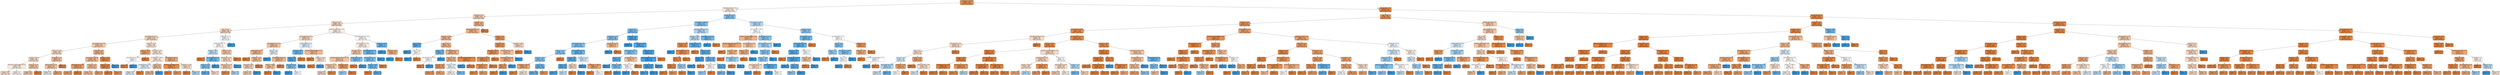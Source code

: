 digraph Tree {
node [shape=box, style="filled, rounded", color="black", fontname="helvetica"] ;
edge [fontname="helvetica"] ;
0 [label="nr_employed <= 5087.65\nentropy = 0.51\nsamples = 18160\nvalue = [25534, 3297]", fillcolor="#e89153"] ;
1 [label="poutcome_success <= 0.5\nentropy = 0.99\nsamples = 2228\nvalue = [1928, 1591]", fillcolor="#fae9dc"] ;
0 -> 1 [labeldistance=2.5, labelangle=45, headlabel="True"] ;
2 [label="month_aug <= 0.5\nentropy = 0.95\nsamples = 1724\nvalue = [1704, 1015]", fillcolor="#f4ccaf"] ;
1 -> 2 ;
3 [label="month_jul <= 0.5\nentropy = 0.97\nsamples = 1387\nvalue = [1305, 867]", fillcolor="#f6d5bd"] ;
2 -> 3 ;
4 [label="age <= 75.5\nentropy = 0.96\nsamples = 1208\nvalue = [1151, 735]", fillcolor="#f6d1b7"] ;
3 -> 4 ;
5 [label="day_of_week_tue <= 0.5\nentropy = 0.96\nsamples = 1153\nvalue = [1109, 691]", fillcolor="#f5d0b4"] ;
4 -> 5 ;
6 [label="day_of_week_mon <= 0.5\nentropy = 0.95\nsamples = 887\nvalue = [891, 517]", fillcolor="#f4caac"] ;
5 -> 6 ;
7 [label="month_nov <= 0.5\nentropy = 0.98\nsamples = 608\nvalue = [570, 393]", fillcolor="#f7d8c2"] ;
6 -> 7 ;
8 [label="previous <= 0.5\nentropy = 0.98\nsamples = 546\nvalue = [500, 360]", fillcolor="#f8dcc8"] ;
7 -> 8 ;
9 [label="education_university.degree <= 0.5\nentropy = 0.99\nsamples = 375\nvalue = [319, 263]", fillcolor="#fae9dc"] ;
8 -> 9 ;
10 [label="entropy = 0.99\nsamples = 214\nvalue = [191, 146]", fillcolor="#f9e1d0"] ;
9 -> 10 ;
11 [label="entropy = 1.0\nsamples = 161\nvalue = [128, 117]", fillcolor="#fdf4ee"] ;
9 -> 11 ;
12 [label="month_apr <= 0.5\nentropy = 0.93\nsamples = 171\nvalue = [181, 97]", fillcolor="#f3c5a3"] ;
8 -> 12 ;
13 [label="entropy = 0.94\nsamples = 166\nvalue = [175, 97]", fillcolor="#f3c7a7"] ;
12 -> 13 ;
14 [label="entropy = 0.0\nsamples = 5\nvalue = [6, 0]", fillcolor="#e58139"] ;
12 -> 14 ;
15 [label="job_student <= 0.5\nentropy = 0.9\nsamples = 62\nvalue = [70, 33]", fillcolor="#f1bc96"] ;
7 -> 15 ;
16 [label="marital_married <= 0.5\nentropy = 0.92\nsamples = 60\nvalue = [66, 33]", fillcolor="#f2c09c"] ;
15 -> 16 ;
17 [label="entropy = 0.99\nsamples = 24\nvalue = [15, 18]", fillcolor="#deeffb"] ;
16 -> 17 ;
18 [label="entropy = 0.77\nsamples = 36\nvalue = [51, 15]", fillcolor="#eda673"] ;
16 -> 18 ;
19 [label="entropy = 0.0\nsamples = 2\nvalue = [4, 0]", fillcolor="#e58139"] ;
15 -> 19 ;
20 [label="job_services <= 0.5\nentropy = 0.85\nsamples = 279\nvalue = [321, 124]", fillcolor="#efb285"] ;
6 -> 20 ;
21 [label="cons_price_idx <= 92.54\nentropy = 0.88\nsamples = 256\nvalue = [291, 122]", fillcolor="#f0b68c"] ;
20 -> 21 ;
22 [label="job_entrepreneur <= 0.5\nentropy = 0.66\nsamples = 33\nvalue = [48, 10]", fillcolor="#ea9b62"] ;
21 -> 22 ;
23 [label="entropy = 0.74\nsamples = 30\nvalue = [38, 10]", fillcolor="#eca26d"] ;
22 -> 23 ;
24 [label="entropy = 0.0\nsamples = 3\nvalue = [10, 0]", fillcolor="#e58139"] ;
22 -> 24 ;
25 [label="month_dec <= 0.5\nentropy = 0.9\nsamples = 223\nvalue = [243, 112]", fillcolor="#f1bb94"] ;
21 -> 25 ;
26 [label="entropy = 0.91\nsamples = 203\nvalue = [216, 105]", fillcolor="#f2be99"] ;
25 -> 26 ;
27 [label="entropy = 0.73\nsamples = 20\nvalue = [27, 7]", fillcolor="#eca26c"] ;
25 -> 27 ;
28 [label="duration <= 351.0\nentropy = 0.34\nsamples = 23\nvalue = [30, 2]", fillcolor="#e78946"] ;
20 -> 28 ;
29 [label="month_jun <= 0.5\nentropy = 0.21\nsamples = 22\nvalue = [30, 1]", fillcolor="#e68540"] ;
28 -> 29 ;
30 [label="entropy = 0.0\nsamples = 15\nvalue = [23, 0]", fillcolor="#e58139"] ;
29 -> 30 ;
31 [label="entropy = 0.54\nsamples = 7\nvalue = [7, 1]", fillcolor="#e99355"] ;
29 -> 31 ;
32 [label="entropy = 0.0\nsamples = 1\nvalue = [0, 1]", fillcolor="#399de5"] ;
28 -> 32 ;
33 [label="default_no <= 0.5\nentropy = 0.99\nsamples = 266\nvalue = [218, 174]", fillcolor="#fae6d7"] ;
5 -> 33 ;
34 [label="month_sep <= 0.5\nentropy = 0.72\nsamples = 3\nvalue = [4, 1]", fillcolor="#eca06a"] ;
33 -> 34 ;
35 [label="education_basic.4y <= 0.5\nentropy = 1.0\nsamples = 2\nvalue = [1, 1]", fillcolor="#ffffff"] ;
34 -> 35 ;
36 [label="entropy = 0.0\nsamples = 1\nvalue = [1, 0]", fillcolor="#e58139"] ;
35 -> 36 ;
37 [label="entropy = 0.0\nsamples = 1\nvalue = [0, 1]", fillcolor="#399de5"] ;
35 -> 37 ;
38 [label="entropy = 0.0\nsamples = 1\nvalue = [3, 0]", fillcolor="#e58139"] ;
34 -> 38 ;
39 [label="job_student <= 0.5\nentropy = 0.99\nsamples = 263\nvalue = [214, 173]", fillcolor="#fae7d9"] ;
33 -> 39 ;
40 [label="nr_employed <= 5020.5\nentropy = 1.0\nsamples = 245\nvalue = [196, 167]", fillcolor="#fbece2"] ;
39 -> 40 ;
41 [label="job_entrepreneur <= 0.5\nentropy = 0.99\nsamples = 154\nvalue = [101, 123]", fillcolor="#dcedfa"] ;
40 -> 41 ;
42 [label="entropy = 0.99\nsamples = 152\nvalue = [99, 123]", fillcolor="#d8ecfa"] ;
41 -> 42 ;
43 [label="entropy = 0.0\nsamples = 2\nvalue = [2, 0]", fillcolor="#e58139"] ;
41 -> 43 ;
44 [label="age <= 61.5\nentropy = 0.9\nsamples = 91\nvalue = [95, 44]", fillcolor="#f1bb95"] ;
40 -> 44 ;
45 [label="entropy = 0.88\nsamples = 89\nvalue = [95, 40]", fillcolor="#f0b68c"] ;
44 -> 45 ;
46 [label="entropy = 0.0\nsamples = 2\nvalue = [0, 4]", fillcolor="#399de5"] ;
44 -> 46 ;
47 [label="nr_employed <= 5013.1\nentropy = 0.81\nsamples = 18\nvalue = [18, 6]", fillcolor="#eeab7b"] ;
39 -> 47 ;
48 [label="poutcome_nonexistent <= 0.5\nentropy = 0.41\nsamples = 9\nvalue = [11, 1]", fillcolor="#e78c4b"] ;
47 -> 48 ;
49 [label="entropy = 0.0\nsamples = 5\nvalue = [6, 0]", fillcolor="#e58139"] ;
48 -> 49 ;
50 [label="entropy = 0.65\nsamples = 4\nvalue = [5, 1]", fillcolor="#ea9a61"] ;
48 -> 50 ;
51 [label="euribor3m <= 0.72\nentropy = 0.98\nsamples = 9\nvalue = [7, 5]", fillcolor="#f8dbc6"] ;
47 -> 51 ;
52 [label="entropy = 0.0\nsamples = 2\nvalue = [4, 0]", fillcolor="#e58139"] ;
51 -> 52 ;
53 [label="entropy = 0.95\nsamples = 7\nvalue = [3, 5]", fillcolor="#b0d8f5"] ;
51 -> 53 ;
54 [label="month_mar <= 0.5\nentropy = 1.0\nsamples = 55\nvalue = [42, 44]", fillcolor="#f6fbfe"] ;
4 -> 54 ;
55 [label="marital_divorced <= 0.5\nentropy = 1.0\nsamples = 54\nvalue = [42, 41]", fillcolor="#fefcfa"] ;
54 -> 55 ;
56 [label="duration <= 143.5\nentropy = 0.97\nsamples = 29\nvalue = [19, 28]", fillcolor="#bfe0f7"] ;
55 -> 56 ;
57 [label="entropy = 0.0\nsamples = 7\nvalue = [12, 0]", fillcolor="#e58139"] ;
56 -> 57 ;
58 [label="day_of_week_wed <= 0.5\nentropy = 0.72\nsamples = 22\nvalue = [7, 28]", fillcolor="#6ab6ec"] ;
56 -> 58 ;
59 [label="month_oct <= 0.5\nentropy = 0.84\nsamples = 18\nvalue = [7, 19]", fillcolor="#82c1ef"] ;
58 -> 59 ;
60 [label="entropy = 0.63\nsamples = 13\nvalue = [3, 16]", fillcolor="#5eafea"] ;
59 -> 60 ;
61 [label="entropy = 0.99\nsamples = 5\nvalue = [4, 3]", fillcolor="#f8e0ce"] ;
59 -> 61 ;
62 [label="entropy = 0.0\nsamples = 4\nvalue = [0, 9]", fillcolor="#399de5"] ;
58 -> 62 ;
63 [label="month_dec <= 0.5\nentropy = 0.94\nsamples = 25\nvalue = [23, 13]", fillcolor="#f4c8a9"] ;
55 -> 63 ;
64 [label="job_unknown <= 0.5\nentropy = 0.97\nsamples = 23\nvalue = [19, 13]", fillcolor="#f7d7c0"] ;
63 -> 64 ;
65 [label="emp_var_rate <= -2.6\nentropy = 0.95\nsamples = 22\nvalue = [19, 11]", fillcolor="#f4caac"] ;
64 -> 65 ;
66 [label="entropy = 0.37\nsamples = 10\nvalue = [13, 1]", fillcolor="#e78b48"] ;
65 -> 66 ;
67 [label="entropy = 0.95\nsamples = 12\nvalue = [6, 10]", fillcolor="#b0d8f5"] ;
65 -> 67 ;
68 [label="entropy = 0.0\nsamples = 1\nvalue = [0, 2]", fillcolor="#399de5"] ;
64 -> 68 ;
69 [label="entropy = 0.0\nsamples = 2\nvalue = [4, 0]", fillcolor="#e58139"] ;
63 -> 69 ;
70 [label="entropy = 0.0\nsamples = 1\nvalue = [0, 3]", fillcolor="#399de5"] ;
54 -> 70 ;
71 [label="poutcome_nonexistent <= 0.5\nentropy = 1.0\nsamples = 179\nvalue = [154, 132]", fillcolor="#fbede3"] ;
3 -> 71 ;
72 [label="day_of_week_tue <= 0.5\nentropy = 0.96\nsamples = 54\nvalue = [47, 30]", fillcolor="#f6d1b7"] ;
71 -> 72 ;
73 [label="day_of_week_mon <= 0.5\nentropy = 0.92\nsamples = 40\nvalue = [38, 19]", fillcolor="#f2c09c"] ;
72 -> 73 ;
74 [label="contact_cellular <= 0.5\nentropy = 0.86\nsamples = 33\nvalue = [33, 13]", fillcolor="#efb387"] ;
73 -> 74 ;
75 [label="entropy = 0.0\nsamples = 2\nvalue = [5, 0]", fillcolor="#e58139"] ;
74 -> 75 ;
76 [label="euribor3m <= 1.04\nentropy = 0.9\nsamples = 31\nvalue = [28, 13]", fillcolor="#f1bc95"] ;
74 -> 76 ;
77 [label="job_services <= 0.5\nentropy = 0.96\nsamples = 25\nvalue = [21, 13]", fillcolor="#f5cfb4"] ;
76 -> 77 ;
78 [label="entropy = 0.95\nsamples = 24\nvalue = [21, 12]", fillcolor="#f4c9aa"] ;
77 -> 78 ;
79 [label="entropy = 0.0\nsamples = 1\nvalue = [0, 1]", fillcolor="#399de5"] ;
77 -> 79 ;
80 [label="entropy = 0.0\nsamples = 6\nvalue = [7, 0]", fillcolor="#e58139"] ;
76 -> 80 ;
81 [label="loan_no <= 0.5\nentropy = 0.99\nsamples = 7\nvalue = [5, 6]", fillcolor="#deeffb"] ;
73 -> 81 ;
82 [label="entropy = 0.0\nsamples = 2\nvalue = [0, 4]", fillcolor="#399de5"] ;
81 -> 82 ;
83 [label="education_basic.4y <= 0.5\nentropy = 0.86\nsamples = 5\nvalue = [5, 2]", fillcolor="#efb388"] ;
81 -> 83 ;
84 [label="duration <= 186.0\nentropy = 0.92\nsamples = 4\nvalue = [4, 2]", fillcolor="#f2c09c"] ;
83 -> 84 ;
85 [label="entropy = 0.0\nsamples = 2\nvalue = [4, 0]", fillcolor="#e58139"] ;
84 -> 85 ;
86 [label="entropy = 0.0\nsamples = 2\nvalue = [0, 2]", fillcolor="#399de5"] ;
84 -> 86 ;
87 [label="entropy = 0.0\nsamples = 1\nvalue = [1, 0]", fillcolor="#e58139"] ;
83 -> 87 ;
88 [label="marital_married <= 0.5\nentropy = 0.99\nsamples = 14\nvalue = [9, 11]", fillcolor="#dbedfa"] ;
72 -> 88 ;
89 [label="housing_yes <= 0.5\nentropy = 0.72\nsamples = 6\nvalue = [2, 8]", fillcolor="#6ab6ec"] ;
88 -> 89 ;
90 [label="previous <= 1.5\nentropy = 0.5\nsamples = 5\nvalue = [1, 8]", fillcolor="#52a9e8"] ;
89 -> 90 ;
91 [label="job_student <= 0.5\nentropy = 0.81\nsamples = 3\nvalue = [1, 3]", fillcolor="#7bbeee"] ;
90 -> 91 ;
92 [label="entropy = 0.0\nsamples = 1\nvalue = [0, 2]", fillcolor="#399de5"] ;
91 -> 92 ;
93 [label="entropy = 1.0\nsamples = 2\nvalue = [1, 1]", fillcolor="#ffffff"] ;
91 -> 93 ;
94 [label="entropy = 0.0\nsamples = 2\nvalue = [0, 5]", fillcolor="#399de5"] ;
90 -> 94 ;
95 [label="entropy = 0.0\nsamples = 1\nvalue = [1, 0]", fillcolor="#e58139"] ;
89 -> 95 ;
96 [label="education_university.degree <= 0.5\nentropy = 0.88\nsamples = 8\nvalue = [7, 3]", fillcolor="#f0b78e"] ;
88 -> 96 ;
97 [label="entropy = 0.0\nsamples = 3\nvalue = [3, 0]", fillcolor="#e58139"] ;
96 -> 97 ;
98 [label="housing_no <= 0.5\nentropy = 0.99\nsamples = 5\nvalue = [4, 3]", fillcolor="#f8e0ce"] ;
96 -> 98 ;
99 [label="entropy = 0.0\nsamples = 3\nvalue = [4, 0]", fillcolor="#e58139"] ;
98 -> 99 ;
100 [label="entropy = 0.0\nsamples = 2\nvalue = [0, 3]", fillcolor="#399de5"] ;
98 -> 100 ;
101 [label="education_basic.9y <= 0.5\nentropy = 1.0\nsamples = 125\nvalue = [107, 102]", fillcolor="#fef9f6"] ;
71 -> 101 ;
102 [label="day_of_week_thu <= 0.5\nentropy = 1.0\nsamples = 116\nvalue = [104, 89]", fillcolor="#fbede2"] ;
101 -> 102 ;
103 [label="job_student <= 0.5\nentropy = 0.94\nsamples = 91\nvalue = [94, 51]", fillcolor="#f3c5a4"] ;
102 -> 103 ;
104 [label="education_professional.course <= 0.5\nentropy = 0.93\nsamples = 88\nvalue = [93, 48]", fillcolor="#f2c29f"] ;
103 -> 104 ;
105 [label="job_technician <= 0.5\nentropy = 0.94\nsamples = 80\nvalue = [82, 46]", fillcolor="#f4c8a8"] ;
104 -> 105 ;
106 [label="entropy = 0.97\nsamples = 72\nvalue = [68, 45]", fillcolor="#f6d4bc"] ;
105 -> 106 ;
107 [label="entropy = 0.35\nsamples = 8\nvalue = [14, 1]", fillcolor="#e78a47"] ;
105 -> 107 ;
108 [label="housing_no <= 0.5\nentropy = 0.62\nsamples = 8\nvalue = [11, 2]", fillcolor="#ea985d"] ;
104 -> 108 ;
109 [label="entropy = 0.92\nsamples = 3\nvalue = [1, 2]", fillcolor="#9ccef2"] ;
108 -> 109 ;
110 [label="entropy = 0.0\nsamples = 5\nvalue = [10, 0]", fillcolor="#e58139"] ;
108 -> 110 ;
111 [label="contact_cellular <= 0.5\nentropy = 0.81\nsamples = 3\nvalue = [1, 3]", fillcolor="#7bbeee"] ;
103 -> 111 ;
112 [label="entropy = 0.0\nsamples = 1\nvalue = [1, 0]", fillcolor="#e58139"] ;
111 -> 112 ;
113 [label="entropy = 0.0\nsamples = 2\nvalue = [0, 3]", fillcolor="#399de5"] ;
111 -> 113 ;
114 [label="job_self-employed <= 0.5\nentropy = 0.74\nsamples = 25\nvalue = [10, 38]", fillcolor="#6db7ec"] ;
102 -> 114 ;
115 [label="job_housemaid <= 0.5\nentropy = 0.82\nsamples = 22\nvalue = [10, 29]", fillcolor="#7dbfee"] ;
114 -> 115 ;
116 [label="duration <= 168.0\nentropy = 0.75\nsamples = 21\nvalue = [8, 29]", fillcolor="#70b8ec"] ;
115 -> 116 ;
117 [label="entropy = 0.0\nsamples = 2\nvalue = [3, 0]", fillcolor="#e58139"] ;
116 -> 117 ;
118 [label="entropy = 0.6\nsamples = 19\nvalue = [5, 29]", fillcolor="#5baee9"] ;
116 -> 118 ;
119 [label="entropy = 0.0\nsamples = 1\nvalue = [2, 0]", fillcolor="#e58139"] ;
115 -> 119 ;
120 [label="entropy = 0.0\nsamples = 3\nvalue = [0, 9]", fillcolor="#399de5"] ;
114 -> 120 ;
121 [label="euribor3m <= 0.98\nentropy = 0.7\nsamples = 9\nvalue = [3, 13]", fillcolor="#67b4eb"] ;
101 -> 121 ;
122 [label="entropy = 0.0\nsamples = 6\nvalue = [0, 12]", fillcolor="#399de5"] ;
121 -> 122 ;
123 [label="housing_no <= 0.5\nentropy = 0.81\nsamples = 3\nvalue = [3, 1]", fillcolor="#eeab7b"] ;
121 -> 123 ;
124 [label="entropy = 0.0\nsamples = 1\nvalue = [0, 1]", fillcolor="#399de5"] ;
123 -> 124 ;
125 [label="entropy = 0.0\nsamples = 2\nvalue = [3, 0]", fillcolor="#e58139"] ;
123 -> 125 ;
126 [label="campaign <= 6.5\nentropy = 0.84\nsamples = 337\nvalue = [399, 148]", fillcolor="#efb082"] ;
2 -> 126 ;
127 [label="contact_telephone <= 0.5\nentropy = 0.85\nsamples = 334\nvalue = [391, 148]", fillcolor="#efb184"] ;
126 -> 127 ;
128 [label="euribor3m <= 0.82\nentropy = 0.88\nsamples = 282\nvalue = [315, 134]", fillcolor="#f0b78d"] ;
127 -> 128 ;
129 [label="loan_no <= 0.5\nentropy = 0.59\nsamples = 4\nvalue = [1, 6]", fillcolor="#5aade9"] ;
128 -> 129 ;
130 [label="entropy = 0.0\nsamples = 2\nvalue = [0, 5]", fillcolor="#399de5"] ;
129 -> 130 ;
131 [label="pdays <= 502.5\nentropy = 1.0\nsamples = 2\nvalue = [1, 1]", fillcolor="#ffffff"] ;
129 -> 131 ;
132 [label="entropy = 0.0\nsamples = 1\nvalue = [0, 1]", fillcolor="#399de5"] ;
131 -> 132 ;
133 [label="entropy = 0.0\nsamples = 1\nvalue = [1, 0]", fillcolor="#e58139"] ;
131 -> 133 ;
134 [label="age <= 18.5\nentropy = 0.87\nsamples = 278\nvalue = [314, 128]", fillcolor="#f0b48a"] ;
128 -> 134 ;
135 [label="previous <= 0.5\nentropy = 0.72\nsamples = 4\nvalue = [1, 4]", fillcolor="#6ab6ec"] ;
134 -> 135 ;
136 [label="education_basic.9y <= 0.5\nentropy = 1.0\nsamples = 2\nvalue = [1, 1]", fillcolor="#ffffff"] ;
135 -> 136 ;
137 [label="entropy = 0.0\nsamples = 1\nvalue = [1, 0]", fillcolor="#e58139"] ;
136 -> 137 ;
138 [label="entropy = 0.0\nsamples = 1\nvalue = [0, 1]", fillcolor="#399de5"] ;
136 -> 138 ;
139 [label="entropy = 0.0\nsamples = 2\nvalue = [0, 3]", fillcolor="#399de5"] ;
135 -> 139 ;
140 [label="job_self-employed <= 0.5\nentropy = 0.86\nsamples = 274\nvalue = [313, 124]", fillcolor="#efb387"] ;
134 -> 140 ;
141 [label="duration <= 266.0\nentropy = 0.87\nsamples = 263\nvalue = [295, 123]", fillcolor="#f0b68c"] ;
140 -> 141 ;
142 [label="job_retired <= 0.5\nentropy = 0.66\nsamples = 171\nvalue = [227, 47]", fillcolor="#ea9b62"] ;
141 -> 142 ;
143 [label="entropy = 0.62\nsamples = 136\nvalue = [181, 33]", fillcolor="#ea985d"] ;
142 -> 143 ;
144 [label="entropy = 0.78\nsamples = 35\nvalue = [46, 14]", fillcolor="#eda775"] ;
142 -> 144 ;
145 [label="duration <= 545.0\nentropy = 1.0\nsamples = 92\nvalue = [68, 76]", fillcolor="#eaf5fc"] ;
141 -> 145 ;
146 [label="entropy = 1.0\nsamples = 70\nvalue = [60, 54]", fillcolor="#fcf2eb"] ;
145 -> 146 ;
147 [label="entropy = 0.84\nsamples = 22\nvalue = [8, 22]", fillcolor="#81c1ee"] ;
145 -> 147 ;
148 [label="education_university.degree <= 0.5\nentropy = 0.3\nsamples = 11\nvalue = [18, 1]", fillcolor="#e68844"] ;
140 -> 148 ;
149 [label="entropy = 0.0\nsamples = 1\nvalue = [0, 1]", fillcolor="#399de5"] ;
148 -> 149 ;
150 [label="entropy = 0.0\nsamples = 10\nvalue = [18, 0]", fillcolor="#e58139"] ;
148 -> 150 ;
151 [label="campaign <= 5.0\nentropy = 0.62\nsamples = 52\nvalue = [76, 14]", fillcolor="#ea985d"] ;
127 -> 151 ;
152 [label="job_retired <= 0.5\nentropy = 0.59\nsamples = 50\nvalue = [73, 12]", fillcolor="#e9965a"] ;
151 -> 152 ;
153 [label="loan_unknown <= 0.5\nentropy = 0.47\nsamples = 42\nvalue = [63, 7]", fillcolor="#e88f4f"] ;
152 -> 153 ;
154 [label="day_of_week_tue <= 0.5\nentropy = 0.49\nsamples = 40\nvalue = [58, 7]", fillcolor="#e89051"] ;
153 -> 154 ;
155 [label="marital_single <= 0.5\nentropy = 0.6\nsamples = 29\nvalue = [41, 7]", fillcolor="#e9975b"] ;
154 -> 155 ;
156 [label="entropy = 0.43\nsamples = 15\nvalue = [21, 2]", fillcolor="#e78d4c"] ;
155 -> 156 ;
157 [label="entropy = 0.72\nsamples = 14\nvalue = [20, 5]", fillcolor="#eca06a"] ;
155 -> 157 ;
158 [label="entropy = 0.0\nsamples = 11\nvalue = [17, 0]", fillcolor="#e58139"] ;
154 -> 158 ;
159 [label="entropy = 0.0\nsamples = 2\nvalue = [5, 0]", fillcolor="#e58139"] ;
153 -> 159 ;
160 [label="housing_unknown <= 0.5\nentropy = 0.92\nsamples = 8\nvalue = [10, 5]", fillcolor="#f2c09c"] ;
152 -> 160 ;
161 [label="day_of_week_wed <= 0.5\nentropy = 0.78\nsamples = 7\nvalue = [10, 3]", fillcolor="#eda774"] ;
160 -> 161 ;
162 [label="age <= 76.5\nentropy = 0.65\nsamples = 6\nvalue = [10, 2]", fillcolor="#ea9a61"] ;
161 -> 162 ;
163 [label="entropy = 0.0\nsamples = 5\nvalue = [10, 0]", fillcolor="#e58139"] ;
162 -> 163 ;
164 [label="entropy = 0.0\nsamples = 1\nvalue = [0, 2]", fillcolor="#399de5"] ;
162 -> 164 ;
165 [label="entropy = 0.0\nsamples = 1\nvalue = [0, 1]", fillcolor="#399de5"] ;
161 -> 165 ;
166 [label="entropy = 0.0\nsamples = 1\nvalue = [0, 2]", fillcolor="#399de5"] ;
160 -> 166 ;
167 [label="duration <= 224.0\nentropy = 0.97\nsamples = 2\nvalue = [3, 2]", fillcolor="#f6d5bd"] ;
151 -> 167 ;
168 [label="entropy = 0.0\nsamples = 1\nvalue = [3, 0]", fillcolor="#e58139"] ;
167 -> 168 ;
169 [label="entropy = 0.0\nsamples = 1\nvalue = [0, 2]", fillcolor="#399de5"] ;
167 -> 169 ;
170 [label="entropy = 0.0\nsamples = 3\nvalue = [8, 0]", fillcolor="#e58139"] ;
126 -> 170 ;
171 [label="job_technician <= 0.5\nentropy = 0.86\nsamples = 504\nvalue = [224, 576]", fillcolor="#86c3ef"] ;
1 -> 171 ;
172 [label="nr_employed <= 5049.85\nentropy = 0.84\nsamples = 440\nvalue = [188, 515]", fillcolor="#81c1ee"] ;
171 -> 172 ;
173 [label="age <= 64.5\nentropy = 0.8\nsamples = 354\nvalue = [139, 433]", fillcolor="#79bced"] ;
172 -> 173 ;
174 [label="job_unknown <= 0.5\nentropy = 0.84\nsamples = 299\nvalue = [131, 352]", fillcolor="#83c1ef"] ;
173 -> 174 ;
175 [label="day_of_week_wed <= 0.5\nentropy = 0.83\nsamples = 296\nvalue = [126, 350]", fillcolor="#80c0ee"] ;
174 -> 175 ;
176 [label="previous <= 6.5\nentropy = 0.87\nsamples = 223\nvalue = [106, 260]", fillcolor="#8ac5f0"] ;
175 -> 176 ;
177 [label="duration <= 129.0\nentropy = 0.86\nsamples = 222\nvalue = [104, 260]", fillcolor="#88c4ef"] ;
176 -> 177 ;
178 [label="nr_employed <= 5013.1\nentropy = 0.74\nsamples = 28\nvalue = [41, 11]", fillcolor="#eca36e"] ;
177 -> 178 ;
179 [label="entropy = 0.22\nsamples = 13\nvalue = [28, 1]", fillcolor="#e68640"] ;
178 -> 179 ;
180 [label="entropy = 0.99\nsamples = 15\nvalue = [13, 10]", fillcolor="#f9e2d1"] ;
178 -> 180 ;
181 [label="age <= 62.5\nentropy = 0.73\nsamples = 194\nvalue = [63, 249]", fillcolor="#6bb6ec"] ;
177 -> 181 ;
182 [label="entropy = 0.69\nsamples = 189\nvalue = [57, 248]", fillcolor="#67b4eb"] ;
181 -> 182 ;
183 [label="entropy = 0.59\nsamples = 5\nvalue = [6, 1]", fillcolor="#e9965a"] ;
181 -> 183 ;
184 [label="entropy = 0.0\nsamples = 1\nvalue = [2, 0]", fillcolor="#e58139"] ;
176 -> 184 ;
185 [label="contact_telephone <= 0.5\nentropy = 0.68\nsamples = 73\nvalue = [20, 90]", fillcolor="#65b3eb"] ;
175 -> 185 ;
186 [label="campaign <= 3.5\nentropy = 0.63\nsamples = 66\nvalue = [16, 85]", fillcolor="#5eafea"] ;
185 -> 186 ;
187 [label="pdays <= 8.0\nentropy = 0.57\nsamples = 62\nvalue = [13, 83]", fillcolor="#58ace9"] ;
186 -> 187 ;
188 [label="entropy = 0.45\nsamples = 54\nvalue = [8, 76]", fillcolor="#4ea7e8"] ;
187 -> 188 ;
189 [label="entropy = 0.98\nsamples = 8\nvalue = [5, 7]", fillcolor="#c6e3f8"] ;
187 -> 189 ;
190 [label="age <= 49.5\nentropy = 0.97\nsamples = 4\nvalue = [3, 2]", fillcolor="#f6d5bd"] ;
186 -> 190 ;
191 [label="entropy = 0.0\nsamples = 2\nvalue = [3, 0]", fillcolor="#e58139"] ;
190 -> 191 ;
192 [label="entropy = 0.0\nsamples = 2\nvalue = [0, 2]", fillcolor="#399de5"] ;
190 -> 192 ;
193 [label="housing_yes <= 0.5\nentropy = 0.99\nsamples = 7\nvalue = [4, 5]", fillcolor="#d7ebfa"] ;
185 -> 193 ;
194 [label="entropy = 0.0\nsamples = 3\nvalue = [0, 4]", fillcolor="#399de5"] ;
193 -> 194 ;
195 [label="nr_employed <= 5000.15\nentropy = 0.72\nsamples = 4\nvalue = [4, 1]", fillcolor="#eca06a"] ;
193 -> 195 ;
196 [label="entropy = 0.0\nsamples = 2\nvalue = [3, 0]", fillcolor="#e58139"] ;
195 -> 196 ;
197 [label="entropy = 1.0\nsamples = 2\nvalue = [1, 1]", fillcolor="#ffffff"] ;
195 -> 197 ;
198 [label="emp_var_rate <= -2.6\nentropy = 0.86\nsamples = 3\nvalue = [5, 2]", fillcolor="#efb388"] ;
174 -> 198 ;
199 [label="entropy = 0.0\nsamples = 1\nvalue = [0, 2]", fillcolor="#399de5"] ;
198 -> 199 ;
200 [label="entropy = 0.0\nsamples = 2\nvalue = [5, 0]", fillcolor="#e58139"] ;
198 -> 200 ;
201 [label="euribor3m <= 0.67\nentropy = 0.44\nsamples = 55\nvalue = [8, 81]", fillcolor="#4da7e8"] ;
173 -> 201 ;
202 [label="entropy = 0.0\nsamples = 9\nvalue = [0, 16]", fillcolor="#399de5"] ;
201 -> 202 ;
203 [label="nr_employed <= 4977.6\nentropy = 0.5\nsamples = 46\nvalue = [8, 65]", fillcolor="#51a9e8"] ;
201 -> 203 ;
204 [label="default_unknown <= 0.5\nentropy = 0.84\nsamples = 11\nvalue = [4, 11]", fillcolor="#81c1ee"] ;
203 -> 204 ;
205 [label="loan_no <= 0.5\nentropy = 0.65\nsamples = 8\nvalue = [2, 10]", fillcolor="#61b1ea"] ;
204 -> 205 ;
206 [label="entropy = 0.0\nsamples = 3\nvalue = [0, 4]", fillcolor="#399de5"] ;
205 -> 206 ;
207 [label="duration <= 395.0\nentropy = 0.81\nsamples = 5\nvalue = [2, 6]", fillcolor="#7bbeee"] ;
205 -> 207 ;
208 [label="entropy = 0.0\nsamples = 2\nvalue = [2, 0]", fillcolor="#e58139"] ;
207 -> 208 ;
209 [label="entropy = 0.0\nsamples = 3\nvalue = [0, 6]", fillcolor="#399de5"] ;
207 -> 209 ;
210 [label="marital_divorced <= 0.5\nentropy = 0.92\nsamples = 3\nvalue = [2, 1]", fillcolor="#f2c09c"] ;
204 -> 210 ;
211 [label="month_sep <= 0.5\nentropy = 1.0\nsamples = 2\nvalue = [1, 1]", fillcolor="#ffffff"] ;
210 -> 211 ;
212 [label="entropy = 0.0\nsamples = 1\nvalue = [0, 1]", fillcolor="#399de5"] ;
211 -> 212 ;
213 [label="entropy = 0.0\nsamples = 1\nvalue = [1, 0]", fillcolor="#e58139"] ;
211 -> 213 ;
214 [label="entropy = 0.0\nsamples = 1\nvalue = [1, 0]", fillcolor="#e58139"] ;
210 -> 214 ;
215 [label="marital_single <= 0.5\nentropy = 0.36\nsamples = 35\nvalue = [4, 54]", fillcolor="#48a4e7"] ;
203 -> 215 ;
216 [label="education_high.school <= 0.5\nentropy = 0.3\nsamples = 34\nvalue = [3, 54]", fillcolor="#44a2e6"] ;
215 -> 216 ;
217 [label="housing_no <= 0.5\nentropy = 0.31\nsamples = 32\nvalue = [3, 51]", fillcolor="#45a3e7"] ;
216 -> 217 ;
218 [label="entropy = 0.41\nsamples = 19\nvalue = [3, 33]", fillcolor="#4ba6e7"] ;
217 -> 218 ;
219 [label="entropy = 0.0\nsamples = 13\nvalue = [0, 18]", fillcolor="#399de5"] ;
217 -> 219 ;
220 [label="entropy = 0.0\nsamples = 2\nvalue = [0, 3]", fillcolor="#399de5"] ;
216 -> 220 ;
221 [label="entropy = 0.0\nsamples = 1\nvalue = [1, 0]", fillcolor="#e58139"] ;
215 -> 221 ;
222 [label="education_unknown <= 0.5\nentropy = 0.95\nsamples = 86\nvalue = [49, 82]", fillcolor="#afd8f5"] ;
172 -> 222 ;
223 [label="duration <= 139.0\nentropy = 0.96\nsamples = 82\nvalue = [48, 78]", fillcolor="#b3d9f5"] ;
222 -> 223 ;
224 [label="euribor3m <= 0.82\nentropy = 0.48\nsamples = 25\nvalue = [35, 4]", fillcolor="#e88f50"] ;
223 -> 224 ;
225 [label="entropy = 0.0\nsamples = 1\nvalue = [0, 1]", fillcolor="#399de5"] ;
224 -> 225 ;
226 [label="day_of_week_mon <= 0.5\nentropy = 0.4\nsamples = 24\nvalue = [35, 3]", fillcolor="#e78c4a"] ;
224 -> 226 ;
227 [label="age <= 52.0\nentropy = 0.47\nsamples = 19\nvalue = [27, 3]", fillcolor="#e88f4f"] ;
226 -> 227 ;
228 [label="previous <= 1.5\nentropy = 0.23\nsamples = 16\nvalue = [26, 1]", fillcolor="#e68641"] ;
227 -> 228 ;
229 [label="entropy = 0.0\nsamples = 10\nvalue = [20, 0]", fillcolor="#e58139"] ;
228 -> 229 ;
230 [label="entropy = 0.59\nsamples = 6\nvalue = [6, 1]", fillcolor="#e9965a"] ;
228 -> 230 ;
231 [label="loan_no <= 0.5\nentropy = 0.92\nsamples = 3\nvalue = [1, 2]", fillcolor="#9ccef2"] ;
227 -> 231 ;
232 [label="entropy = 0.0\nsamples = 1\nvalue = [1, 0]", fillcolor="#e58139"] ;
231 -> 232 ;
233 [label="entropy = 0.0\nsamples = 2\nvalue = [0, 2]", fillcolor="#399de5"] ;
231 -> 233 ;
234 [label="entropy = 0.0\nsamples = 5\nvalue = [8, 0]", fillcolor="#e58139"] ;
226 -> 234 ;
235 [label="contact_cellular <= 0.5\nentropy = 0.61\nsamples = 57\nvalue = [13, 74]", fillcolor="#5caeea"] ;
223 -> 235 ;
236 [label="entropy = 0.0\nsamples = 1\nvalue = [1, 0]", fillcolor="#e58139"] ;
235 -> 236 ;
237 [label="euribor3m <= 0.87\nentropy = 0.58\nsamples = 56\nvalue = [12, 74]", fillcolor="#59ade9"] ;
235 -> 237 ;
238 [label="loan_yes <= 0.5\nentropy = 0.24\nsamples = 14\nvalue = [1, 25]", fillcolor="#41a1e6"] ;
237 -> 238 ;
239 [label="entropy = 0.0\nsamples = 13\nvalue = [0, 25]", fillcolor="#399de5"] ;
238 -> 239 ;
240 [label="entropy = 0.0\nsamples = 1\nvalue = [1, 0]", fillcolor="#e58139"] ;
238 -> 240 ;
241 [label="duration <= 167.5\nentropy = 0.69\nsamples = 42\nvalue = [11, 49]", fillcolor="#65b3eb"] ;
237 -> 241 ;
242 [label="housing_no <= 0.5\nentropy = 1.0\nsamples = 6\nvalue = [4, 4]", fillcolor="#ffffff"] ;
241 -> 242 ;
243 [label="entropy = 0.92\nsamples = 4\nvalue = [2, 4]", fillcolor="#9ccef2"] ;
242 -> 243 ;
244 [label="entropy = 0.0\nsamples = 2\nvalue = [2, 0]", fillcolor="#e58139"] ;
242 -> 244 ;
245 [label="age <= 45.5\nentropy = 0.57\nsamples = 36\nvalue = [7, 45]", fillcolor="#58ace9"] ;
241 -> 245 ;
246 [label="entropy = 0.76\nsamples = 22\nvalue = [7, 25]", fillcolor="#70b8ec"] ;
245 -> 246 ;
247 [label="entropy = 0.0\nsamples = 14\nvalue = [0, 20]", fillcolor="#399de5"] ;
245 -> 247 ;
248 [label="day_of_week_wed <= 0.5\nentropy = 0.72\nsamples = 4\nvalue = [1, 4]", fillcolor="#6ab6ec"] ;
222 -> 248 ;
249 [label="entropy = 0.0\nsamples = 3\nvalue = [0, 4]", fillcolor="#399de5"] ;
248 -> 249 ;
250 [label="entropy = 0.0\nsamples = 1\nvalue = [1, 0]", fillcolor="#e58139"] ;
248 -> 250 ;
251 [label="cons_price_idx <= 93.17\nentropy = 0.95\nsamples = 64\nvalue = [36, 61]", fillcolor="#aed7f4"] ;
171 -> 251 ;
252 [label="cons_conf_idx <= -30.75\nentropy = 1.0\nsamples = 23\nvalue = [18, 18]", fillcolor="#ffffff"] ;
251 -> 252 ;
253 [label="education_university.degree <= 0.5\nentropy = 0.85\nsamples = 11\nvalue = [13, 5]", fillcolor="#efb185"] ;
252 -> 253 ;
254 [label="education_professional.course <= 0.5\nentropy = 0.76\nsamples = 6\nvalue = [7, 2]", fillcolor="#eca572"] ;
253 -> 254 ;
255 [label="entropy = 0.0\nsamples = 1\nvalue = [2, 0]", fillcolor="#e58139"] ;
254 -> 255 ;
256 [label="euribor3m <= 0.88\nentropy = 0.86\nsamples = 5\nvalue = [5, 2]", fillcolor="#efb388"] ;
254 -> 256 ;
257 [label="entropy = 0.0\nsamples = 2\nvalue = [4, 0]", fillcolor="#e58139"] ;
256 -> 257 ;
258 [label="day_of_week_tue <= 0.5\nentropy = 0.92\nsamples = 3\nvalue = [1, 2]", fillcolor="#9ccef2"] ;
256 -> 258 ;
259 [label="entropy = 0.0\nsamples = 1\nvalue = [1, 0]", fillcolor="#e58139"] ;
258 -> 259 ;
260 [label="entropy = 0.0\nsamples = 2\nvalue = [0, 2]", fillcolor="#399de5"] ;
258 -> 260 ;
261 [label="day_of_week_tue <= 0.5\nentropy = 0.92\nsamples = 5\nvalue = [6, 3]", fillcolor="#f2c09c"] ;
253 -> 261 ;
262 [label="duration <= 210.0\nentropy = 0.81\nsamples = 4\nvalue = [6, 2]", fillcolor="#eeab7b"] ;
261 -> 262 ;
263 [label="entropy = 0.0\nsamples = 3\nvalue = [6, 0]", fillcolor="#e58139"] ;
262 -> 263 ;
264 [label="entropy = 0.0\nsamples = 1\nvalue = [0, 2]", fillcolor="#399de5"] ;
262 -> 264 ;
265 [label="entropy = 0.0\nsamples = 1\nvalue = [0, 1]", fillcolor="#399de5"] ;
261 -> 265 ;
266 [label="day_of_week_thu <= 0.5\nentropy = 0.85\nsamples = 12\nvalue = [5, 13]", fillcolor="#85c3ef"] ;
252 -> 266 ;
267 [label="education_basic.9y <= 0.5\nentropy = 0.92\nsamples = 11\nvalue = [5, 10]", fillcolor="#9ccef2"] ;
266 -> 267 ;
268 [label="housing_no <= 0.5\nentropy = 0.86\nsamples = 10\nvalue = [4, 10]", fillcolor="#88c4ef"] ;
267 -> 268 ;
269 [label="duration <= 156.0\nentropy = 0.89\nsamples = 9\nvalue = [4, 9]", fillcolor="#91c9f1"] ;
268 -> 269 ;
270 [label="day_of_week_mon <= 0.5\nentropy = 0.97\nsamples = 4\nvalue = [3, 2]", fillcolor="#f6d5bd"] ;
269 -> 270 ;
271 [label="entropy = 0.0\nsamples = 2\nvalue = [0, 2]", fillcolor="#399de5"] ;
270 -> 271 ;
272 [label="entropy = 0.0\nsamples = 2\nvalue = [3, 0]", fillcolor="#e58139"] ;
270 -> 272 ;
273 [label="contact_telephone <= 0.5\nentropy = 0.54\nsamples = 5\nvalue = [1, 7]", fillcolor="#55abe9"] ;
269 -> 273 ;
274 [label="entropy = 0.0\nsamples = 3\nvalue = [0, 6]", fillcolor="#399de5"] ;
273 -> 274 ;
275 [label="entropy = 1.0\nsamples = 2\nvalue = [1, 1]", fillcolor="#ffffff"] ;
273 -> 275 ;
276 [label="entropy = 0.0\nsamples = 1\nvalue = [0, 1]", fillcolor="#399de5"] ;
268 -> 276 ;
277 [label="entropy = 0.0\nsamples = 1\nvalue = [1, 0]", fillcolor="#e58139"] ;
267 -> 277 ;
278 [label="entropy = 0.0\nsamples = 1\nvalue = [0, 3]", fillcolor="#399de5"] ;
266 -> 278 ;
279 [label="housing_no <= 0.5\nentropy = 0.88\nsamples = 41\nvalue = [18, 43]", fillcolor="#8cc6f0"] ;
251 -> 279 ;
280 [label="cons_conf_idx <= -34.7\nentropy = 0.74\nsamples = 27\nvalue = [9, 34]", fillcolor="#6db7ec"] ;
279 -> 280 ;
281 [label="day_of_week_mon <= 0.5\nentropy = 0.66\nsamples = 26\nvalue = [7, 34]", fillcolor="#62b1ea"] ;
280 -> 281 ;
282 [label="euribor3m <= 0.65\nentropy = 0.57\nsamples = 22\nvalue = [5, 32]", fillcolor="#58ace9"] ;
281 -> 282 ;
283 [label="entropy = 0.0\nsamples = 1\nvalue = [2, 0]", fillcolor="#e58139"] ;
282 -> 283 ;
284 [label="cons_price_idx <= 94.13\nentropy = 0.42\nsamples = 21\nvalue = [3, 32]", fillcolor="#4ca6e7"] ;
282 -> 284 ;
285 [label="entropy = 0.0\nsamples = 7\nvalue = [0, 14]", fillcolor="#399de5"] ;
284 -> 285 ;
286 [label="age <= 34.5\nentropy = 0.59\nsamples = 14\nvalue = [3, 18]", fillcolor="#5aade9"] ;
284 -> 286 ;
287 [label="entropy = 0.88\nsamples = 7\nvalue = [3, 7]", fillcolor="#8ec7f0"] ;
286 -> 287 ;
288 [label="entropy = 0.0\nsamples = 7\nvalue = [0, 11]", fillcolor="#399de5"] ;
286 -> 288 ;
289 [label="previous <= 3.0\nentropy = 1.0\nsamples = 4\nvalue = [2, 2]", fillcolor="#ffffff"] ;
281 -> 289 ;
290 [label="month_oct <= 0.5\nentropy = 0.92\nsamples = 3\nvalue = [2, 1]", fillcolor="#f2c09c"] ;
289 -> 290 ;
291 [label="entropy = 0.0\nsamples = 2\nvalue = [2, 0]", fillcolor="#e58139"] ;
290 -> 291 ;
292 [label="entropy = 0.0\nsamples = 1\nvalue = [0, 1]", fillcolor="#399de5"] ;
290 -> 292 ;
293 [label="entropy = 0.0\nsamples = 1\nvalue = [0, 1]", fillcolor="#399de5"] ;
289 -> 293 ;
294 [label="entropy = 0.0\nsamples = 1\nvalue = [2, 0]", fillcolor="#e58139"] ;
280 -> 294 ;
295 [label="marital_single <= 0.5\nentropy = 1.0\nsamples = 14\nvalue = [9, 9]", fillcolor="#ffffff"] ;
279 -> 295 ;
296 [label="loan_no <= 0.5\nentropy = 0.85\nsamples = 8\nvalue = [3, 8]", fillcolor="#83c2ef"] ;
295 -> 296 ;
297 [label="previous <= 1.5\nentropy = 0.92\nsamples = 2\nvalue = [1, 2]", fillcolor="#9ccef2"] ;
296 -> 297 ;
298 [label="entropy = 0.0\nsamples = 1\nvalue = [1, 0]", fillcolor="#e58139"] ;
297 -> 298 ;
299 [label="entropy = 0.0\nsamples = 1\nvalue = [0, 2]", fillcolor="#399de5"] ;
297 -> 299 ;
300 [label="cons_conf_idx <= -36.55\nentropy = 0.81\nsamples = 6\nvalue = [2, 6]", fillcolor="#7bbeee"] ;
296 -> 300 ;
301 [label="age <= 27.0\nentropy = 1.0\nsamples = 3\nvalue = [2, 2]", fillcolor="#ffffff"] ;
300 -> 301 ;
302 [label="entropy = 0.0\nsamples = 1\nvalue = [0, 2]", fillcolor="#399de5"] ;
301 -> 302 ;
303 [label="entropy = 0.0\nsamples = 2\nvalue = [2, 0]", fillcolor="#e58139"] ;
301 -> 303 ;
304 [label="entropy = 0.0\nsamples = 3\nvalue = [0, 4]", fillcolor="#399de5"] ;
300 -> 304 ;
305 [label="month_jul <= 0.5\nentropy = 0.59\nsamples = 6\nvalue = [6, 1]", fillcolor="#e9965a"] ;
295 -> 305 ;
306 [label="month_nov <= 0.5\nentropy = 0.81\nsamples = 4\nvalue = [3, 1]", fillcolor="#eeab7b"] ;
305 -> 306 ;
307 [label="entropy = 0.0\nsamples = 2\nvalue = [2, 0]", fillcolor="#e58139"] ;
306 -> 307 ;
308 [label="education_university.degree <= 0.5\nentropy = 1.0\nsamples = 2\nvalue = [1, 1]", fillcolor="#ffffff"] ;
306 -> 308 ;
309 [label="entropy = 0.0\nsamples = 1\nvalue = [0, 1]", fillcolor="#399de5"] ;
308 -> 309 ;
310 [label="entropy = 0.0\nsamples = 1\nvalue = [1, 0]", fillcolor="#e58139"] ;
308 -> 310 ;
311 [label="entropy = 0.0\nsamples = 2\nvalue = [3, 0]", fillcolor="#e58139"] ;
305 -> 311 ;
312 [label="emp_var_rate <= -1.0\nentropy = 0.36\nsamples = 15932\nvalue = [23606, 1706]", fillcolor="#e78a47"] ;
0 -> 312 [labeldistance=2.5, labelangle=-45, headlabel="False"] ;
313 [label="age <= 59.5\nentropy = 0.56\nsamples = 3808\nvalue = [5189, 788]", fillcolor="#e99457"] ;
312 -> 313 ;
314 [label="month_apr <= 0.5\nentropy = 0.55\nsamples = 3718\nvalue = [5098, 736]", fillcolor="#e99356"] ;
313 -> 314 ;
315 [label="cons_price_idx <= 92.87\nentropy = 0.48\nsamples = 2691\nvalue = [3798, 437]", fillcolor="#e88f50"] ;
314 -> 315 ;
316 [label="education_unknown <= 0.5\nentropy = 0.98\nsamples = 90\nvalue = [83, 58]", fillcolor="#f7d9c3"] ;
315 -> 316 ;
317 [label="loan_unknown <= 0.5\nentropy = 0.98\nsamples = 89\nvalue = [82, 58]", fillcolor="#f7dac5"] ;
316 -> 317 ;
318 [label="age <= 35.5\nentropy = 0.99\nsamples = 86\nvalue = [76, 58]", fillcolor="#f9e1d0"] ;
317 -> 318 ;
319 [label="loan_yes <= 0.5\nentropy = 0.99\nsamples = 58\nvalue = [38, 48]", fillcolor="#d6ebfa"] ;
318 -> 319 ;
320 [label="day_of_week_tue <= 0.5\nentropy = 0.95\nsamples = 49\nvalue = [26, 45]", fillcolor="#abd6f4"] ;
319 -> 320 ;
321 [label="entropy = 0.98\nsamples = 36\nvalue = [23, 31]", fillcolor="#cce6f8"] ;
320 -> 321 ;
322 [label="entropy = 0.67\nsamples = 13\nvalue = [3, 14]", fillcolor="#63b2eb"] ;
320 -> 322 ;
323 [label="euribor3m <= 1.65\nentropy = 0.72\nsamples = 9\nvalue = [12, 3]", fillcolor="#eca06a"] ;
319 -> 323 ;
324 [label="entropy = 1.0\nsamples = 4\nvalue = [3, 3]", fillcolor="#ffffff"] ;
323 -> 324 ;
325 [label="entropy = 0.0\nsamples = 5\nvalue = [9, 0]", fillcolor="#e58139"] ;
323 -> 325 ;
326 [label="duration <= 173.0\nentropy = 0.74\nsamples = 28\nvalue = [38, 10]", fillcolor="#eca26d"] ;
318 -> 326 ;
327 [label="entropy = 0.0\nsamples = 15\nvalue = [24, 0]", fillcolor="#e58139"] ;
326 -> 327 ;
328 [label="default_unknown <= 0.5\nentropy = 0.98\nsamples = 13\nvalue = [14, 10]", fillcolor="#f8dbc6"] ;
326 -> 328 ;
329 [label="entropy = 0.99\nsamples = 11\nvalue = [8, 10]", fillcolor="#d7ebfa"] ;
328 -> 329 ;
330 [label="entropy = 0.0\nsamples = 2\nvalue = [6, 0]", fillcolor="#e58139"] ;
328 -> 330 ;
331 [label="entropy = 0.0\nsamples = 3\nvalue = [6, 0]", fillcolor="#e58139"] ;
317 -> 331 ;
332 [label="entropy = 0.0\nsamples = 1\nvalue = [1, 0]", fillcolor="#e58139"] ;
316 -> 332 ;
333 [label="day_of_week_mon <= 0.5\nentropy = 0.45\nsamples = 2601\nvalue = [3715, 379]", fillcolor="#e88e4d"] ;
315 -> 333 ;
334 [label="duration <= 393.5\nentropy = 0.42\nsamples = 2062\nvalue = [2975, 278]", fillcolor="#e78d4c"] ;
333 -> 334 ;
335 [label="euribor3m <= 1.28\nentropy = 0.14\nsamples = 1713\nvalue = [2646, 51]", fillcolor="#e6833d"] ;
334 -> 335 ;
336 [label="duration <= 164.5\nentropy = 0.28\nsamples = 584\nvalue = [858, 43]", fillcolor="#e68743"] ;
335 -> 336 ;
337 [label="education_basic.4y <= 0.5\nentropy = 0.02\nsamples = 361\nvalue = [540, 1]", fillcolor="#e58139"] ;
336 -> 337 ;
338 [label="entropy = 0.0\nsamples = 330\nvalue = [495, 0]", fillcolor="#e58139"] ;
337 -> 338 ;
339 [label="entropy = 0.15\nsamples = 31\nvalue = [45, 1]", fillcolor="#e6843d"] ;
337 -> 339 ;
340 [label="poutcome_success <= 0.5\nentropy = 0.52\nsamples = 223\nvalue = [318, 42]", fillcolor="#e89253"] ;
336 -> 340 ;
341 [label="entropy = 0.42\nsamples = 211\nvalue = [310, 29]", fillcolor="#e78d4c"] ;
340 -> 341 ;
342 [label="entropy = 0.96\nsamples = 12\nvalue = [8, 13]", fillcolor="#b3d9f5"] ;
340 -> 342 ;
343 [label="education_basic.9y <= 0.5\nentropy = 0.04\nsamples = 1129\nvalue = [1788, 8]", fillcolor="#e5823a"] ;
335 -> 343 ;
344 [label="day_of_week_thu <= 0.5\nentropy = 0.03\nsamples = 864\nvalue = [1385, 4]", fillcolor="#e5813a"] ;
343 -> 344 ;
345 [label="entropy = 0.03\nsamples = 696\nvalue = [1109, 4]", fillcolor="#e5813a"] ;
344 -> 345 ;
346 [label="entropy = 0.0\nsamples = 168\nvalue = [276, 0]", fillcolor="#e58139"] ;
344 -> 346 ;
347 [label="day_of_week_wed <= 0.5\nentropy = 0.08\nsamples = 265\nvalue = [403, 4]", fillcolor="#e5823b"] ;
343 -> 347 ;
348 [label="entropy = 0.04\nsamples = 164\nvalue = [257, 1]", fillcolor="#e5813a"] ;
347 -> 348 ;
349 [label="entropy = 0.14\nsamples = 101\nvalue = [146, 3]", fillcolor="#e6843d"] ;
347 -> 349 ;
350 [label="education_university.degree <= 0.5\nentropy = 0.98\nsamples = 349\nvalue = [329, 227]", fillcolor="#f7d8c2"] ;
334 -> 350 ;
351 [label="marital_divorced <= 0.5\nentropy = 0.97\nsamples = 286\nvalue = [285, 183]", fillcolor="#f6d2b8"] ;
350 -> 351 ;
352 [label="duration <= 584.5\nentropy = 0.98\nsamples = 258\nvalue = [244, 178]", fillcolor="#f8ddc9"] ;
351 -> 352 ;
353 [label="entropy = 0.82\nsamples = 136\nvalue = [165, 56]", fillcolor="#eeac7c"] ;
352 -> 353 ;
354 [label="entropy = 0.97\nsamples = 122\nvalue = [79, 122]", fillcolor="#b9dcf6"] ;
352 -> 354 ;
355 [label="job_blue-collar <= 0.5\nentropy = 0.5\nsamples = 28\nvalue = [41, 5]", fillcolor="#e89051"] ;
351 -> 355 ;
356 [label="entropy = 0.66\nsamples = 19\nvalue = [24, 5]", fillcolor="#ea9b62"] ;
355 -> 356 ;
357 [label="entropy = 0.0\nsamples = 9\nvalue = [17, 0]", fillcolor="#e58139"] ;
355 -> 357 ;
358 [label="age <= 35.5\nentropy = 1.0\nsamples = 63\nvalue = [44, 44]", fillcolor="#ffffff"] ;
350 -> 358 ;
359 [label="day_of_week_fri <= 0.5\nentropy = 0.98\nsamples = 36\nvalue = [30, 21]", fillcolor="#f7d9c4"] ;
358 -> 359 ;
360 [label="entropy = 0.95\nsamples = 23\nvalue = [20, 12]", fillcolor="#f5cdb0"] ;
359 -> 360 ;
361 [label="entropy = 1.0\nsamples = 13\nvalue = [10, 9]", fillcolor="#fcf2eb"] ;
359 -> 361 ;
362 [label="campaign <= 1.5\nentropy = 0.96\nsamples = 27\nvalue = [14, 23]", fillcolor="#b2d9f5"] ;
358 -> 362 ;
363 [label="entropy = 0.77\nsamples = 16\nvalue = [5, 17]", fillcolor="#73baed"] ;
362 -> 363 ;
364 [label="entropy = 0.97\nsamples = 11\nvalue = [9, 6]", fillcolor="#f6d5bd"] ;
362 -> 364 ;
365 [label="duration <= 267.0\nentropy = 0.53\nsamples = 539\nvalue = [740, 101]", fillcolor="#e99254"] ;
333 -> 365 ;
366 [label="euribor3m <= 1.33\nentropy = 0.07\nsamples = 358\nvalue = [558, 5]", fillcolor="#e5823b"] ;
365 -> 366 ;
367 [label="housing_yes <= 0.5\nentropy = 0.02\nsamples = 307\nvalue = [480, 1]", fillcolor="#e58139"] ;
366 -> 367 ;
368 [label="entropy = 0.0\nsamples = 126\nvalue = [190, 0]", fillcolor="#e58139"] ;
367 -> 368 ;
369 [label="marital_married <= 0.5\nentropy = 0.03\nsamples = 181\nvalue = [290, 1]", fillcolor="#e5813a"] ;
367 -> 369 ;
370 [label="entropy = 0.0\nsamples = 82\nvalue = [142, 0]", fillcolor="#e58139"] ;
369 -> 370 ;
371 [label="entropy = 0.06\nsamples = 99\nvalue = [148, 1]", fillcolor="#e5823a"] ;
369 -> 371 ;
372 [label="age <= 23.5\nentropy = 0.28\nsamples = 51\nvalue = [78, 4]", fillcolor="#e68743"] ;
366 -> 372 ;
373 [label="entropy = 0.0\nsamples = 1\nvalue = [0, 1]", fillcolor="#399de5"] ;
372 -> 373 ;
374 [label="marital_divorced <= 0.5\nentropy = 0.23\nsamples = 50\nvalue = [78, 3]", fillcolor="#e68641"] ;
372 -> 374 ;
375 [label="entropy = 0.17\nsamples = 46\nvalue = [75, 2]", fillcolor="#e6843e"] ;
374 -> 375 ;
376 [label="entropy = 0.81\nsamples = 4\nvalue = [3, 1]", fillcolor="#eeab7b"] ;
374 -> 376 ;
377 [label="poutcome_success <= 0.5\nentropy = 0.93\nsamples = 181\nvalue = [182, 96]", fillcolor="#f3c3a1"] ;
365 -> 377 ;
378 [label="job_unemployed <= 0.5\nentropy = 0.91\nsamples = 173\nvalue = [180, 87]", fillcolor="#f2be99"] ;
377 -> 378 ;
379 [label="duration <= 591.5\nentropy = 0.9\nsamples = 172\nvalue = [180, 84]", fillcolor="#f1bc95"] ;
378 -> 379 ;
380 [label="entropy = 0.72\nsamples = 129\nvalue = [161, 40]", fillcolor="#eba06a"] ;
379 -> 380 ;
381 [label="entropy = 0.88\nsamples = 43\nvalue = [19, 44]", fillcolor="#8ec7f0"] ;
379 -> 381 ;
382 [label="entropy = 0.0\nsamples = 1\nvalue = [0, 3]", fillcolor="#399de5"] ;
378 -> 382 ;
383 [label="job_unemployed <= 0.5\nentropy = 0.68\nsamples = 8\nvalue = [2, 9]", fillcolor="#65b3eb"] ;
377 -> 383 ;
384 [label="age <= 33.5\nentropy = 0.81\nsamples = 7\nvalue = [2, 6]", fillcolor="#7bbeee"] ;
383 -> 384 ;
385 [label="entropy = 0.92\nsamples = 2\nvalue = [2, 1]", fillcolor="#f2c09c"] ;
384 -> 385 ;
386 [label="entropy = 0.0\nsamples = 5\nvalue = [0, 5]", fillcolor="#399de5"] ;
384 -> 386 ;
387 [label="entropy = 0.0\nsamples = 1\nvalue = [0, 3]", fillcolor="#399de5"] ;
383 -> 387 ;
388 [label="contact_cellular <= 0.5\nentropy = 0.7\nsamples = 1027\nvalue = [1300, 299]", fillcolor="#eb9e67"] ;
314 -> 388 ;
389 [label="education_university.degree <= 0.5\nentropy = 0.41\nsamples = 60\nvalue = [79, 7]", fillcolor="#e78c4b"] ;
388 -> 389 ;
390 [label="day_of_week_thu <= 0.5\nentropy = 0.14\nsamples = 32\nvalue = [50, 1]", fillcolor="#e6843d"] ;
389 -> 390 ;
391 [label="default_no <= 0.5\nentropy = 0.17\nsamples = 24\nvalue = [38, 1]", fillcolor="#e6843e"] ;
390 -> 391 ;
392 [label="entropy = 0.0\nsamples = 5\nvalue = [11, 0]", fillcolor="#e58139"] ;
391 -> 392 ;
393 [label="day_of_week_wed <= 0.5\nentropy = 0.22\nsamples = 19\nvalue = [27, 1]", fillcolor="#e68640"] ;
391 -> 393 ;
394 [label="entropy = 0.0\nsamples = 15\nvalue = [23, 0]", fillcolor="#e58139"] ;
393 -> 394 ;
395 [label="euribor3m <= 1.43\nentropy = 0.72\nsamples = 4\nvalue = [4, 1]", fillcolor="#eca06a"] ;
393 -> 395 ;
396 [label="entropy = 0.0\nsamples = 3\nvalue = [4, 0]", fillcolor="#e58139"] ;
395 -> 396 ;
397 [label="entropy = 0.0\nsamples = 1\nvalue = [0, 1]", fillcolor="#399de5"] ;
395 -> 397 ;
398 [label="entropy = 0.0\nsamples = 8\nvalue = [12, 0]", fillcolor="#e58139"] ;
390 -> 398 ;
399 [label="loan_yes <= 0.5\nentropy = 0.66\nsamples = 28\nvalue = [29, 6]", fillcolor="#ea9b62"] ;
389 -> 399 ;
400 [label="day_of_week_mon <= 0.5\nentropy = 0.43\nsamples = 21\nvalue = [21, 2]", fillcolor="#e78d4c"] ;
399 -> 400 ;
401 [label="job_admin. <= 0.5\nentropy = 0.47\nsamples = 18\nvalue = [18, 2]", fillcolor="#e88f4f"] ;
400 -> 401 ;
402 [label="entropy = 0.0\nsamples = 12\nvalue = [13, 0]", fillcolor="#e58139"] ;
401 -> 402 ;
403 [label="campaign <= 3.5\nentropy = 0.86\nsamples = 6\nvalue = [5, 2]", fillcolor="#efb388"] ;
401 -> 403 ;
404 [label="entropy = 0.92\nsamples = 3\nvalue = [1, 2]", fillcolor="#9ccef2"] ;
403 -> 404 ;
405 [label="entropy = 0.0\nsamples = 3\nvalue = [4, 0]", fillcolor="#e58139"] ;
403 -> 405 ;
406 [label="entropy = 0.0\nsamples = 3\nvalue = [3, 0]", fillcolor="#e58139"] ;
400 -> 406 ;
407 [label="job_admin. <= 0.5\nentropy = 0.92\nsamples = 7\nvalue = [8, 4]", fillcolor="#f2c09c"] ;
399 -> 407 ;
408 [label="job_entrepreneur <= 0.5\nentropy = 0.65\nsamples = 3\nvalue = [5, 1]", fillcolor="#ea9a61"] ;
407 -> 408 ;
409 [label="entropy = 0.0\nsamples = 2\nvalue = [5, 0]", fillcolor="#e58139"] ;
408 -> 409 ;
410 [label="entropy = 0.0\nsamples = 1\nvalue = [0, 1]", fillcolor="#399de5"] ;
408 -> 410 ;
411 [label="campaign <= 1.5\nentropy = 1.0\nsamples = 4\nvalue = [3, 3]", fillcolor="#ffffff"] ;
407 -> 411 ;
412 [label="entropy = 0.0\nsamples = 1\nvalue = [0, 2]", fillcolor="#399de5"] ;
411 -> 412 ;
413 [label="age <= 39.5\nentropy = 0.81\nsamples = 3\nvalue = [3, 1]", fillcolor="#eeab7b"] ;
411 -> 413 ;
414 [label="entropy = 0.0\nsamples = 2\nvalue = [3, 0]", fillcolor="#e58139"] ;
413 -> 414 ;
415 [label="entropy = 0.0\nsamples = 1\nvalue = [0, 1]", fillcolor="#399de5"] ;
413 -> 415 ;
416 [label="poutcome_success <= 0.5\nentropy = 0.71\nsamples = 967\nvalue = [1221, 292]", fillcolor="#eb9f68"] ;
388 -> 416 ;
417 [label="default_no <= 0.5\nentropy = 0.69\nsamples = 943\nvalue = [1202, 271]", fillcolor="#eb9d66"] ;
416 -> 417 ;
418 [label="euribor3m <= 1.45\nentropy = 0.26\nsamples = 137\nvalue = [216, 10]", fillcolor="#e68742"] ;
417 -> 418 ;
419 [label="age <= 45.5\nentropy = 0.22\nsamples = 122\nvalue = [196, 7]", fillcolor="#e68640"] ;
418 -> 419 ;
420 [label="campaign <= 1.5\nentropy = 0.28\nsamples = 84\nvalue = [136, 7]", fillcolor="#e68743"] ;
419 -> 420 ;
421 [label="entropy = 0.47\nsamples = 39\nvalue = [63, 7]", fillcolor="#e88f4f"] ;
420 -> 421 ;
422 [label="entropy = 0.0\nsamples = 45\nvalue = [73, 0]", fillcolor="#e58139"] ;
420 -> 422 ;
423 [label="entropy = 0.0\nsamples = 38\nvalue = [60, 0]", fillcolor="#e58139"] ;
419 -> 423 ;
424 [label="day_of_week_tue <= 0.5\nentropy = 0.56\nsamples = 15\nvalue = [20, 3]", fillcolor="#e99457"] ;
418 -> 424 ;
425 [label="poutcome_nonexistent <= 0.5\nentropy = 0.35\nsamples = 10\nvalue = [14, 1]", fillcolor="#e78a47"] ;
424 -> 425 ;
426 [label="entropy = 0.92\nsamples = 3\nvalue = [2, 1]", fillcolor="#f2c09c"] ;
425 -> 426 ;
427 [label="entropy = 0.0\nsamples = 7\nvalue = [12, 0]", fillcolor="#e58139"] ;
425 -> 427 ;
428 [label="poutcome_nonexistent <= 0.5\nentropy = 0.81\nsamples = 5\nvalue = [6, 2]", fillcolor="#eeab7b"] ;
424 -> 428 ;
429 [label="entropy = 1.0\nsamples = 3\nvalue = [2, 2]", fillcolor="#ffffff"] ;
428 -> 429 ;
430 [label="entropy = 0.0\nsamples = 2\nvalue = [4, 0]", fillcolor="#e58139"] ;
428 -> 430 ;
431 [label="housing_yes <= 0.5\nentropy = 0.74\nsamples = 806\nvalue = [986, 261]", fillcolor="#eca26d"] ;
417 -> 431 ;
432 [label="duration <= 768.0\nentropy = 0.68\nsamples = 337\nvalue = [415, 91]", fillcolor="#eb9d64"] ;
431 -> 432 ;
433 [label="duration <= 132.0\nentropy = 0.55\nsamples = 315\nvalue = [409, 60]", fillcolor="#e99356"] ;
432 -> 433 ;
434 [label="entropy = 0.15\nsamples = 98\nvalue = [136, 3]", fillcolor="#e6843d"] ;
433 -> 434 ;
435 [label="entropy = 0.66\nsamples = 217\nvalue = [273, 57]", fillcolor="#ea9b62"] ;
433 -> 435 ;
436 [label="marital_divorced <= 0.5\nentropy = 0.64\nsamples = 22\nvalue = [6, 31]", fillcolor="#5fb0ea"] ;
432 -> 436 ;
437 [label="entropy = 0.58\nsamples = 21\nvalue = [5, 31]", fillcolor="#59ade9"] ;
436 -> 437 ;
438 [label="entropy = 0.0\nsamples = 1\nvalue = [1, 0]", fillcolor="#e58139"] ;
436 -> 438 ;
439 [label="job_student <= 0.5\nentropy = 0.78\nsamples = 469\nvalue = [571, 170]", fillcolor="#eda774"] ;
431 -> 439 ;
440 [label="euribor3m <= 1.39\nentropy = 0.76\nsamples = 449\nvalue = [556, 159]", fillcolor="#eca572"] ;
439 -> 440 ;
441 [label="entropy = 1.0\nsamples = 66\nvalue = [56, 58]", fillcolor="#f8fcfe"] ;
440 -> 441 ;
442 [label="entropy = 0.65\nsamples = 383\nvalue = [500, 101]", fillcolor="#ea9a61"] ;
440 -> 442 ;
443 [label="duration <= 254.0\nentropy = 0.98\nsamples = 20\nvalue = [15, 11]", fillcolor="#f8ddca"] ;
439 -> 443 ;
444 [label="entropy = 0.76\nsamples = 14\nvalue = [14, 4]", fillcolor="#eca572"] ;
443 -> 444 ;
445 [label="entropy = 0.54\nsamples = 6\nvalue = [1, 7]", fillcolor="#55abe9"] ;
443 -> 445 ;
446 [label="housing_yes <= 0.5\nentropy = 1.0\nsamples = 24\nvalue = [19, 21]", fillcolor="#ecf6fd"] ;
416 -> 446 ;
447 [label="marital_divorced <= 0.5\nentropy = 0.99\nsamples = 11\nvalue = [9, 12]", fillcolor="#cee6f8"] ;
446 -> 447 ;
448 [label="job_blue-collar <= 0.5\nentropy = 0.92\nsamples = 10\nvalue = [6, 12]", fillcolor="#9ccef2"] ;
447 -> 448 ;
449 [label="education_university.degree <= 0.5\nentropy = 0.81\nsamples = 7\nvalue = [3, 9]", fillcolor="#7bbeee"] ;
448 -> 449 ;
450 [label="entropy = 0.88\nsamples = 6\nvalue = [3, 7]", fillcolor="#8ec7f0"] ;
449 -> 450 ;
451 [label="entropy = 0.0\nsamples = 1\nvalue = [0, 2]", fillcolor="#399de5"] ;
449 -> 451 ;
452 [label="education_unknown <= 0.5\nentropy = 1.0\nsamples = 3\nvalue = [3, 3]", fillcolor="#ffffff"] ;
448 -> 452 ;
453 [label="entropy = 0.97\nsamples = 2\nvalue = [2, 3]", fillcolor="#bddef6"] ;
452 -> 453 ;
454 [label="entropy = 0.0\nsamples = 1\nvalue = [1, 0]", fillcolor="#e58139"] ;
452 -> 454 ;
455 [label="entropy = 0.0\nsamples = 1\nvalue = [3, 0]", fillcolor="#e58139"] ;
447 -> 455 ;
456 [label="job_retired <= 0.5\nentropy = 1.0\nsamples = 13\nvalue = [10, 9]", fillcolor="#fcf2eb"] ;
446 -> 456 ;
457 [label="pdays <= 7.5\nentropy = 0.99\nsamples = 11\nvalue = [7, 9]", fillcolor="#d3e9f9"] ;
456 -> 457 ;
458 [label="loan_yes <= 0.5\nentropy = 0.94\nsamples = 10\nvalue = [5, 9]", fillcolor="#a7d3f3"] ;
457 -> 458 ;
459 [label="entropy = 0.89\nsamples = 9\nvalue = [4, 9]", fillcolor="#91c9f1"] ;
458 -> 459 ;
460 [label="entropy = 0.0\nsamples = 1\nvalue = [1, 0]", fillcolor="#e58139"] ;
458 -> 460 ;
461 [label="entropy = 0.0\nsamples = 1\nvalue = [2, 0]", fillcolor="#e58139"] ;
457 -> 461 ;
462 [label="entropy = 0.0\nsamples = 2\nvalue = [3, 0]", fillcolor="#e58139"] ;
456 -> 462 ;
463 [label="education_basic.9y <= 0.5\nentropy = 0.95\nsamples = 90\nvalue = [91, 52]", fillcolor="#f4c9aa"] ;
313 -> 463 ;
464 [label="day_of_week_mon <= 0.5\nentropy = 0.93\nsamples = 86\nvalue = [89, 47]", fillcolor="#f3c4a2"] ;
463 -> 464 ;
465 [label="age <= 61.5\nentropy = 0.98\nsamples = 71\nvalue = [65, 45]", fillcolor="#f7d8c2"] ;
464 -> 465 ;
466 [label="marital_married <= 0.5\nentropy = 0.99\nsamples = 20\nvalue = [14, 18]", fillcolor="#d3e9f9"] ;
465 -> 466 ;
467 [label="loan_yes <= 0.5\nentropy = 0.65\nsamples = 4\nvalue = [5, 1]", fillcolor="#ea9a61"] ;
466 -> 467 ;
468 [label="entropy = 0.0\nsamples = 3\nvalue = [5, 0]", fillcolor="#e58139"] ;
467 -> 468 ;
469 [label="entropy = 0.0\nsamples = 1\nvalue = [0, 1]", fillcolor="#399de5"] ;
467 -> 469 ;
470 [label="cons_conf_idx <= -46.65\nentropy = 0.93\nsamples = 16\nvalue = [9, 17]", fillcolor="#a2d1f3"] ;
466 -> 470 ;
471 [label="job_housemaid <= 0.5\nentropy = 0.79\nsamples = 13\nvalue = [5, 16]", fillcolor="#77bced"] ;
470 -> 471 ;
472 [label="euribor3m <= 1.43\nentropy = 0.63\nsamples = 12\nvalue = [3, 16]", fillcolor="#5eafea"] ;
471 -> 472 ;
473 [label="entropy = 0.32\nsamples = 10\nvalue = [1, 16]", fillcolor="#45a3e7"] ;
472 -> 473 ;
474 [label="entropy = 0.0\nsamples = 2\nvalue = [2, 0]", fillcolor="#e58139"] ;
472 -> 474 ;
475 [label="entropy = 0.0\nsamples = 1\nvalue = [2, 0]", fillcolor="#e58139"] ;
471 -> 475 ;
476 [label="day_of_week_wed <= 0.5\nentropy = 0.72\nsamples = 3\nvalue = [4, 1]", fillcolor="#eca06a"] ;
470 -> 476 ;
477 [label="entropy = 0.0\nsamples = 1\nvalue = [0, 1]", fillcolor="#399de5"] ;
476 -> 477 ;
478 [label="entropy = 0.0\nsamples = 2\nvalue = [4, 0]", fillcolor="#e58139"] ;
476 -> 478 ;
479 [label="education_high.school <= 0.5\nentropy = 0.93\nsamples = 51\nvalue = [51, 27]", fillcolor="#f3c4a2"] ;
465 -> 479 ;
480 [label="loan_no <= 0.5\nentropy = 0.97\nsamples = 46\nvalue = [41, 27]", fillcolor="#f6d4bb"] ;
479 -> 480 ;
481 [label="poutcome_nonexistent <= 0.5\nentropy = 0.54\nsamples = 10\nvalue = [14, 2]", fillcolor="#e99355"] ;
480 -> 481 ;
482 [label="contact_telephone <= 0.5\nentropy = 1.0\nsamples = 3\nvalue = [2, 2]", fillcolor="#ffffff"] ;
481 -> 482 ;
483 [label="entropy = 0.92\nsamples = 2\nvalue = [2, 1]", fillcolor="#f2c09c"] ;
482 -> 483 ;
484 [label="entropy = 0.0\nsamples = 1\nvalue = [0, 1]", fillcolor="#399de5"] ;
482 -> 484 ;
485 [label="entropy = 0.0\nsamples = 7\nvalue = [12, 0]", fillcolor="#e58139"] ;
481 -> 485 ;
486 [label="euribor3m <= 1.4\nentropy = 1.0\nsamples = 36\nvalue = [27, 25]", fillcolor="#fdf6f0"] ;
480 -> 486 ;
487 [label="education_basic.4y <= 0.5\nentropy = 0.54\nsamples = 7\nvalue = [7, 1]", fillcolor="#e99355"] ;
486 -> 487 ;
488 [label="entropy = 0.0\nsamples = 3\nvalue = [4, 0]", fillcolor="#e58139"] ;
487 -> 488 ;
489 [label="entropy = 0.81\nsamples = 4\nvalue = [3, 1]", fillcolor="#eeab7b"] ;
487 -> 489 ;
490 [label="contact_telephone <= 0.5\nentropy = 0.99\nsamples = 29\nvalue = [20, 24]", fillcolor="#deeffb"] ;
486 -> 490 ;
491 [label="entropy = 0.98\nsamples = 25\nvalue = [16, 23]", fillcolor="#c3e1f7"] ;
490 -> 491 ;
492 [label="entropy = 0.72\nsamples = 4\nvalue = [4, 1]", fillcolor="#eca06a"] ;
490 -> 492 ;
493 [label="entropy = 0.0\nsamples = 5\nvalue = [10, 0]", fillcolor="#e58139"] ;
479 -> 493 ;
494 [label="job_admin. <= 0.5\nentropy = 0.39\nsamples = 15\nvalue = [24, 2]", fillcolor="#e78c49"] ;
464 -> 494 ;
495 [label="education_basic.4y <= 0.5\nentropy = 0.24\nsamples = 14\nvalue = [24, 1]", fillcolor="#e68641"] ;
494 -> 495 ;
496 [label="entropy = 0.0\nsamples = 8\nvalue = [16, 0]", fillcolor="#e58139"] ;
495 -> 496 ;
497 [label="cons_price_idx <= 92.96\nentropy = 0.5\nsamples = 6\nvalue = [8, 1]", fillcolor="#e89152"] ;
495 -> 497 ;
498 [label="entropy = 0.0\nsamples = 2\nvalue = [4, 0]", fillcolor="#e58139"] ;
497 -> 498 ;
499 [label="default_unknown <= 0.5\nentropy = 0.72\nsamples = 4\nvalue = [4, 1]", fillcolor="#eca06a"] ;
497 -> 499 ;
500 [label="campaign <= 3.0\nentropy = 0.92\nsamples = 3\nvalue = [2, 1]", fillcolor="#f2c09c"] ;
499 -> 500 ;
501 [label="entropy = 0.0\nsamples = 2\nvalue = [2, 0]", fillcolor="#e58139"] ;
500 -> 501 ;
502 [label="entropy = 0.0\nsamples = 1\nvalue = [0, 1]", fillcolor="#399de5"] ;
500 -> 502 ;
503 [label="entropy = 0.0\nsamples = 1\nvalue = [2, 0]", fillcolor="#e58139"] ;
499 -> 503 ;
504 [label="entropy = 0.0\nsamples = 1\nvalue = [0, 1]", fillcolor="#399de5"] ;
494 -> 504 ;
505 [label="age <= 77.0\nentropy = 0.86\nsamples = 4\nvalue = [2, 5]", fillcolor="#88c4ef"] ;
463 -> 505 ;
506 [label="housing_no <= 0.5\nentropy = 0.92\nsamples = 3\nvalue = [2, 1]", fillcolor="#f2c09c"] ;
505 -> 506 ;
507 [label="entropy = 0.0\nsamples = 1\nvalue = [0, 1]", fillcolor="#399de5"] ;
506 -> 507 ;
508 [label="entropy = 0.0\nsamples = 2\nvalue = [2, 0]", fillcolor="#e58139"] ;
506 -> 508 ;
509 [label="entropy = 0.0\nsamples = 1\nvalue = [0, 4]", fillcolor="#399de5"] ;
505 -> 509 ;
510 [label="marital_married <= 0.5\nentropy = 0.28\nsamples = 12124\nvalue = [18417, 918]", fillcolor="#e68743"] ;
312 -> 510 ;
511 [label="month_oct <= 0.5\nentropy = 0.31\nsamples = 4394\nvalue = [6712, 389]", fillcolor="#e78844"] ;
510 -> 511 ;
512 [label="duration <= 411.5\nentropy = 0.3\nsamples = 4383\nvalue = [6709, 378]", fillcolor="#e68844"] ;
511 -> 512 ;
513 [label="loan_no <= 0.5\nentropy = 0.03\nsamples = 3647\nvalue = [5862, 21]", fillcolor="#e5813a"] ;
512 -> 513 ;
514 [label="education_professional.course <= 0.5\nentropy = 0.01\nsamples = 643\nvalue = [1023, 1]", fillcolor="#e58139"] ;
513 -> 514 ;
515 [label="marital_single <= 0.5\nentropy = 0.01\nsamples = 550\nvalue = [871, 1]", fillcolor="#e58139"] ;
514 -> 515 ;
516 [label="month_jul <= 0.5\nentropy = 0.04\nsamples = 162\nvalue = [245, 1]", fillcolor="#e5823a"] ;
515 -> 516 ;
517 [label="cons_price_idx <= 93.32\nentropy = 0.05\nsamples = 106\nvalue = [169, 1]", fillcolor="#e5823a"] ;
516 -> 517 ;
518 [label="entropy = 0.2\nsamples = 19\nvalue = [32, 1]", fillcolor="#e6853f"] ;
517 -> 518 ;
519 [label="entropy = 0.0\nsamples = 87\nvalue = [137, 0]", fillcolor="#e58139"] ;
517 -> 519 ;
520 [label="entropy = 0.0\nsamples = 56\nvalue = [76, 0]", fillcolor="#e58139"] ;
516 -> 520 ;
521 [label="entropy = 0.0\nsamples = 388\nvalue = [626, 0]", fillcolor="#e58139"] ;
515 -> 521 ;
522 [label="entropy = 0.0\nsamples = 93\nvalue = [152, 0]", fillcolor="#e58139"] ;
514 -> 522 ;
523 [label="job_technician <= 0.5\nentropy = 0.04\nsamples = 3004\nvalue = [4839, 20]", fillcolor="#e5823a"] ;
513 -> 523 ;
524 [label="month_nov <= 0.5\nentropy = 0.03\nsamples = 2370\nvalue = [3826, 12]", fillcolor="#e5813a"] ;
523 -> 524 ;
525 [label="default_unknown <= 0.5\nentropy = 0.02\nsamples = 2034\nvalue = [3297, 6]", fillcolor="#e58139"] ;
524 -> 525 ;
526 [label="job_unemployed <= 0.5\nentropy = 0.01\nsamples = 1597\nvalue = [2571, 3]", fillcolor="#e58139"] ;
525 -> 526 ;
527 [label="entropy = 0.01\nsamples = 1554\nvalue = [2498, 1]", fillcolor="#e58139"] ;
526 -> 527 ;
528 [label="entropy = 0.18\nsamples = 43\nvalue = [73, 2]", fillcolor="#e6843e"] ;
526 -> 528 ;
529 [label="day_of_week_wed <= 0.5\nentropy = 0.04\nsamples = 437\nvalue = [726, 3]", fillcolor="#e5823a"] ;
525 -> 529 ;
530 [label="entropy = 0.03\nsamples = 352\nvalue = [595, 2]", fillcolor="#e5813a"] ;
529 -> 530 ;
531 [label="entropy = 0.06\nsamples = 85\nvalue = [131, 1]", fillcolor="#e5823b"] ;
529 -> 531 ;
532 [label="euribor3m <= 4.27\nentropy = 0.09\nsamples = 336\nvalue = [529, 6]", fillcolor="#e5823b"] ;
524 -> 532 ;
533 [label="day_of_week_thu <= 0.5\nentropy = 0.05\nsamples = 331\nvalue = [525, 3]", fillcolor="#e5823a"] ;
532 -> 533 ;
534 [label="entropy = 0.0\nsamples = 228\nvalue = [369, 0]", fillcolor="#e58139"] ;
533 -> 534 ;
535 [label="entropy = 0.14\nsamples = 103\nvalue = [156, 3]", fillcolor="#e6833d"] ;
533 -> 535 ;
536 [label="job_management <= 0.5\nentropy = 0.99\nsamples = 5\nvalue = [4, 3]", fillcolor="#f8e0ce"] ;
532 -> 536 ;
537 [label="entropy = 0.72\nsamples = 4\nvalue = [4, 1]", fillcolor="#eca06a"] ;
536 -> 537 ;
538 [label="entropy = 0.0\nsamples = 1\nvalue = [0, 2]", fillcolor="#399de5"] ;
536 -> 538 ;
539 [label="cons_conf_idx <= -41.9\nentropy = 0.07\nsamples = 634\nvalue = [1013, 8]", fillcolor="#e5823b"] ;
523 -> 539 ;
540 [label="month_nov <= 0.5\nentropy = 0.14\nsamples = 219\nvalue = [352, 7]", fillcolor="#e6843d"] ;
539 -> 540 ;
541 [label="age <= 46.5\nentropy = 0.09\nsamples = 151\nvalue = [244, 3]", fillcolor="#e5833b"] ;
540 -> 541 ;
542 [label="entropy = 0.0\nsamples = 123\nvalue = [202, 0]", fillcolor="#e58139"] ;
541 -> 542 ;
543 [label="entropy = 0.35\nsamples = 28\nvalue = [42, 3]", fillcolor="#e78a47"] ;
541 -> 543 ;
544 [label="age <= 35.5\nentropy = 0.22\nsamples = 68\nvalue = [108, 4]", fillcolor="#e68640"] ;
540 -> 544 ;
545 [label="entropy = 0.39\nsamples = 34\nvalue = [49, 4]", fillcolor="#e78b49"] ;
544 -> 545 ;
546 [label="entropy = 0.0\nsamples = 34\nvalue = [59, 0]", fillcolor="#e58139"] ;
544 -> 546 ;
547 [label="campaign <= 8.5\nentropy = 0.02\nsamples = 415\nvalue = [661, 1]", fillcolor="#e58139"] ;
539 -> 547 ;
548 [label="entropy = 0.0\nsamples = 394\nvalue = [631, 0]", fillcolor="#e58139"] ;
547 -> 548 ;
549 [label="day_of_week_tue <= 0.5\nentropy = 0.21\nsamples = 21\nvalue = [30, 1]", fillcolor="#e68540"] ;
547 -> 549 ;
550 [label="entropy = 0.0\nsamples = 16\nvalue = [23, 0]", fillcolor="#e58139"] ;
549 -> 550 ;
551 [label="entropy = 0.54\nsamples = 5\nvalue = [7, 1]", fillcolor="#e99355"] ;
549 -> 551 ;
552 [label="education_basic.9y <= 0.5\nentropy = 0.88\nsamples = 736\nvalue = [847, 357]", fillcolor="#f0b68c"] ;
512 -> 552 ;
553 [label="duration <= 783.5\nentropy = 0.89\nsamples = 634\nvalue = [720, 324]", fillcolor="#f1ba92"] ;
552 -> 553 ;
554 [label="day_of_week_thu <= 0.5\nentropy = 0.74\nsamples = 454\nvalue = [584, 156]", fillcolor="#eca36e"] ;
553 -> 554 ;
555 [label="poutcome_success <= 0.5\nentropy = 0.78\nsamples = 348\nvalue = [438, 131]", fillcolor="#eda774"] ;
554 -> 555 ;
556 [label="cons_conf_idx <= -36.25\nentropy = 0.77\nsamples = 347\nvalue = [438, 128]", fillcolor="#eda673"] ;
555 -> 556 ;
557 [label="entropy = 0.71\nsamples = 295\nvalue = [385, 92]", fillcolor="#eb9f68"] ;
556 -> 557 ;
558 [label="entropy = 0.97\nsamples = 52\nvalue = [53, 36]", fillcolor="#f7d7bf"] ;
556 -> 558 ;
559 [label="entropy = 0.0\nsamples = 1\nvalue = [0, 3]", fillcolor="#399de5"] ;
555 -> 559 ;
560 [label="job_unemployed <= 0.5\nentropy = 0.6\nsamples = 106\nvalue = [146, 25]", fillcolor="#e9975b"] ;
554 -> 560 ;
561 [label="duration <= 494.5\nentropy = 0.55\nsamples = 105\nvalue = [146, 21]", fillcolor="#e99355"] ;
560 -> 561 ;
562 [label="entropy = 0.11\nsamples = 40\nvalue = [66, 1]", fillcolor="#e5833c"] ;
561 -> 562 ;
563 [label="entropy = 0.72\nsamples = 65\nvalue = [80, 20]", fillcolor="#eca06a"] ;
561 -> 563 ;
564 [label="entropy = 0.0\nsamples = 1\nvalue = [0, 4]", fillcolor="#399de5"] ;
560 -> 564 ;
565 [label="campaign <= 1.5\nentropy = 0.99\nsamples = 180\nvalue = [136, 168]", fillcolor="#d9ecfa"] ;
553 -> 565 ;
566 [label="age <= 47.0\nentropy = 0.91\nsamples = 69\nvalue = [34, 72]", fillcolor="#96cbf1"] ;
565 -> 566 ;
567 [label="education_basic.4y <= 0.5\nentropy = 0.86\nsamples = 60\nvalue = [26, 66]", fillcolor="#87c4ef"] ;
566 -> 567 ;
568 [label="entropy = 0.88\nsamples = 57\nvalue = [26, 61]", fillcolor="#8dc7f0"] ;
567 -> 568 ;
569 [label="entropy = 0.0\nsamples = 3\nvalue = [0, 5]", fillcolor="#399de5"] ;
567 -> 569 ;
570 [label="job_admin. <= 0.5\nentropy = 0.99\nsamples = 9\nvalue = [8, 6]", fillcolor="#f8e0ce"] ;
566 -> 570 ;
571 [label="entropy = 0.54\nsamples = 6\nvalue = [7, 1]", fillcolor="#e99355"] ;
570 -> 571 ;
572 [label="entropy = 0.65\nsamples = 3\nvalue = [1, 5]", fillcolor="#61b1ea"] ;
570 -> 572 ;
573 [label="job_entrepreneur <= 0.5\nentropy = 1.0\nsamples = 111\nvalue = [102, 96]", fillcolor="#fdf8f3"] ;
565 -> 573 ;
574 [label="duration <= 1940.0\nentropy = 1.0\nsamples = 107\nvalue = [96, 94]", fillcolor="#fefcfb"] ;
573 -> 574 ;
575 [label="entropy = 1.0\nsamples = 104\nvalue = [96, 86]", fillcolor="#fcf2ea"] ;
574 -> 575 ;
576 [label="entropy = 0.0\nsamples = 3\nvalue = [0, 8]", fillcolor="#399de5"] ;
574 -> 576 ;
577 [label="duration <= 816.5\nentropy = 0.81\nsamples = 4\nvalue = [6, 2]", fillcolor="#eeab7b"] ;
573 -> 577 ;
578 [label="entropy = 0.0\nsamples = 1\nvalue = [0, 2]", fillcolor="#399de5"] ;
577 -> 578 ;
579 [label="entropy = 0.0\nsamples = 3\nvalue = [6, 0]", fillcolor="#e58139"] ;
577 -> 579 ;
580 [label="month_may <= 0.5\nentropy = 0.73\nsamples = 102\nvalue = [127, 33]", fillcolor="#eca26c"] ;
552 -> 580 ;
581 [label="duration <= 657.0\nentropy = 0.84\nsamples = 69\nvalue = [79, 29]", fillcolor="#efaf82"] ;
580 -> 581 ;
582 [label="cons_conf_idx <= -42.35\nentropy = 0.23\nsamples = 35\nvalue = [51, 2]", fillcolor="#e68641"] ;
581 -> 582 ;
583 [label="day_of_week_thu <= 0.5\nentropy = 0.38\nsamples = 22\nvalue = [25, 2]", fillcolor="#e78b49"] ;
582 -> 583 ;
584 [label="entropy = 0.45\nsamples = 17\nvalue = [19, 2]", fillcolor="#e88e4e"] ;
583 -> 584 ;
585 [label="entropy = 0.0\nsamples = 5\nvalue = [6, 0]", fillcolor="#e58139"] ;
583 -> 585 ;
586 [label="entropy = 0.0\nsamples = 13\nvalue = [26, 0]", fillcolor="#e58139"] ;
582 -> 586 ;
587 [label="default_no <= 0.5\nentropy = 1.0\nsamples = 34\nvalue = [28, 27]", fillcolor="#fefaf8"] ;
581 -> 587 ;
588 [label="job_services <= 0.5\nentropy = 0.62\nsamples = 9\nvalue = [11, 2]", fillcolor="#ea985d"] ;
587 -> 588 ;
589 [label="entropy = 0.72\nsamples = 8\nvalue = [8, 2]", fillcolor="#eca06a"] ;
588 -> 589 ;
590 [label="entropy = 0.0\nsamples = 1\nvalue = [3, 0]", fillcolor="#e58139"] ;
588 -> 590 ;
591 [label="marital_divorced <= 0.5\nentropy = 0.97\nsamples = 25\nvalue = [17, 25]", fillcolor="#c0e0f7"] ;
587 -> 591 ;
592 [label="entropy = 0.89\nsamples = 15\nvalue = [8, 18]", fillcolor="#91c9f1"] ;
591 -> 592 ;
593 [label="entropy = 0.99\nsamples = 10\nvalue = [9, 7]", fillcolor="#f9e3d3"] ;
591 -> 593 ;
594 [label="age <= 34.5\nentropy = 0.39\nsamples = 33\nvalue = [48, 4]", fillcolor="#e78c49"] ;
580 -> 594 ;
595 [label="default_no <= 0.5\nentropy = 0.59\nsamples = 19\nvalue = [24, 4]", fillcolor="#e9965a"] ;
594 -> 595 ;
596 [label="euribor3m <= 4.86\nentropy = 0.95\nsamples = 7\nvalue = [5, 3]", fillcolor="#f5cdb0"] ;
595 -> 596 ;
597 [label="entropy = 0.0\nsamples = 1\nvalue = [0, 1]", fillcolor="#399de5"] ;
596 -> 597 ;
598 [label="entropy = 0.86\nsamples = 6\nvalue = [5, 2]", fillcolor="#efb388"] ;
596 -> 598 ;
599 [label="age <= 27.0\nentropy = 0.29\nsamples = 12\nvalue = [19, 1]", fillcolor="#e68843"] ;
595 -> 599 ;
600 [label="entropy = 0.92\nsamples = 2\nvalue = [2, 1]", fillcolor="#f2c09c"] ;
599 -> 600 ;
601 [label="entropy = 0.0\nsamples = 10\nvalue = [17, 0]", fillcolor="#e58139"] ;
599 -> 601 ;
602 [label="entropy = 0.0\nsamples = 14\nvalue = [24, 0]", fillcolor="#e58139"] ;
594 -> 602 ;
603 [label="duration <= 148.5\nentropy = 0.75\nsamples = 11\nvalue = [3, 11]", fillcolor="#6fb8ec"] ;
511 -> 603 ;
604 [label="day_of_week_tue <= 0.5\nentropy = 0.92\nsamples = 3\nvalue = [2, 1]", fillcolor="#f2c09c"] ;
603 -> 604 ;
605 [label="entropy = 0.0\nsamples = 2\nvalue = [2, 0]", fillcolor="#e58139"] ;
604 -> 605 ;
606 [label="entropy = 0.0\nsamples = 1\nvalue = [0, 1]", fillcolor="#399de5"] ;
604 -> 606 ;
607 [label="age <= 42.5\nentropy = 0.44\nsamples = 8\nvalue = [1, 10]", fillcolor="#4da7e8"] ;
603 -> 607 ;
608 [label="entropy = 0.0\nsamples = 7\nvalue = [0, 10]", fillcolor="#399de5"] ;
607 -> 608 ;
609 [label="entropy = 0.0\nsamples = 1\nvalue = [1, 0]", fillcolor="#e58139"] ;
607 -> 609 ;
610 [label="cons_price_idx <= 93.96\nentropy = 0.26\nsamples = 7730\nvalue = [11705, 529]", fillcolor="#e68742"] ;
510 -> 610 ;
611 [label="duration <= 477.0\nentropy = 0.29\nsamples = 4204\nvalue = [6298, 338]", fillcolor="#e68844"] ;
610 -> 611 ;
612 [label="duration <= 355.5\nentropy = 0.07\nsamples = 3685\nvalue = [5761, 47]", fillcolor="#e5823b"] ;
611 -> 612 ;
613 [label="emp_var_rate <= 0.65\nentropy = 0.04\nsamples = 3381\nvalue = [5309, 25]", fillcolor="#e5823a"] ;
612 -> 613 ;
614 [label="cons_conf_idx <= -41.2\nentropy = 0.12\nsamples = 843\nvalue = [1304, 22]", fillcolor="#e5833c"] ;
613 -> 614 ;
615 [label="housing_yes <= 0.5\nentropy = 0.05\nsamples = 827\nvalue = [1296, 7]", fillcolor="#e5823a"] ;
614 -> 615 ;
616 [label="contact_telephone <= 0.5\nentropy = 0.09\nsamples = 335\nvalue = [515, 6]", fillcolor="#e5823b"] ;
615 -> 616 ;
617 [label="entropy = 0.04\nsamples = 302\nvalue = [465, 2]", fillcolor="#e5823a"] ;
616 -> 617 ;
618 [label="entropy = 0.38\nsamples = 33\nvalue = [50, 4]", fillcolor="#e78b49"] ;
616 -> 618 ;
619 [label="loan_no <= 0.5\nentropy = 0.01\nsamples = 492\nvalue = [781, 1]", fillcolor="#e58139"] ;
615 -> 619 ;
620 [label="entropy = 0.0\nsamples = 90\nvalue = [147, 0]", fillcolor="#e58139"] ;
619 -> 620 ;
621 [label="entropy = 0.02\nsamples = 402\nvalue = [634, 1]", fillcolor="#e58139"] ;
619 -> 621 ;
622 [label="job_self-employed <= 0.5\nentropy = 0.93\nsamples = 16\nvalue = [8, 15]", fillcolor="#a3d1f3"] ;
614 -> 622 ;
623 [label="education_high.school <= 0.5\nentropy = 0.96\nsamples = 15\nvalue = [8, 13]", fillcolor="#b3d9f5"] ;
622 -> 623 ;
624 [label="entropy = 0.99\nsamples = 10\nvalue = [8, 6]", fillcolor="#f8e0ce"] ;
623 -> 624 ;
625 [label="entropy = 0.0\nsamples = 5\nvalue = [0, 7]", fillcolor="#399de5"] ;
623 -> 625 ;
626 [label="entropy = 0.0\nsamples = 1\nvalue = [0, 2]", fillcolor="#399de5"] ;
622 -> 626 ;
627 [label="job_technician <= 0.5\nentropy = 0.01\nsamples = 2538\nvalue = [4005, 3]", fillcolor="#e58139"] ;
613 -> 627 ;
628 [label="month_aug <= 0.5\nentropy = 0.01\nsamples = 2050\nvalue = [3248, 3]", fillcolor="#e58139"] ;
627 -> 628 ;
629 [label="entropy = 0.0\nsamples = 1107\nvalue = [1774, 0]", fillcolor="#e58139"] ;
628 -> 629 ;
630 [label="day_of_week_mon <= 0.5\nentropy = 0.02\nsamples = 943\nvalue = [1474, 3]", fillcolor="#e58139"] ;
628 -> 630 ;
631 [label="entropy = 0.01\nsamples = 757\nvalue = [1168, 1]", fillcolor="#e58139"] ;
630 -> 631 ;
632 [label="entropy = 0.06\nsamples = 186\nvalue = [306, 2]", fillcolor="#e5823a"] ;
630 -> 632 ;
633 [label="entropy = 0.0\nsamples = 488\nvalue = [757, 0]", fillcolor="#e58139"] ;
627 -> 633 ;
634 [label="euribor3m <= 4.14\nentropy = 0.27\nsamples = 304\nvalue = [452, 22]", fillcolor="#e68743"] ;
612 -> 634 ;
635 [label="entropy = 0.0\nsamples = 42\nvalue = [73, 0]", fillcolor="#e58139"] ;
634 -> 635 ;
636 [label="cons_price_idx <= 93.68\nentropy = 0.31\nsamples = 262\nvalue = [379, 22]", fillcolor="#e78844"] ;
634 -> 636 ;
637 [label="job_management <= 0.5\nentropy = 0.42\nsamples = 131\nvalue = [184, 17]", fillcolor="#e78d4b"] ;
636 -> 637 ;
638 [label="contact_telephone <= 0.5\nentropy = 0.37\nsamples = 120\nvalue = [171, 13]", fillcolor="#e78b48"] ;
637 -> 638 ;
639 [label="entropy = 0.33\nsamples = 117\nvalue = [169, 11]", fillcolor="#e78946"] ;
638 -> 639 ;
640 [label="entropy = 1.0\nsamples = 3\nvalue = [2, 2]", fillcolor="#ffffff"] ;
638 -> 640 ;
641 [label="default_no <= 0.5\nentropy = 0.79\nsamples = 11\nvalue = [13, 4]", fillcolor="#eda876"] ;
637 -> 641 ;
642 [label="entropy = 0.0\nsamples = 1\nvalue = [0, 3]", fillcolor="#399de5"] ;
641 -> 642 ;
643 [label="entropy = 0.37\nsamples = 10\nvalue = [13, 1]", fillcolor="#e78b48"] ;
641 -> 643 ;
644 [label="euribor3m <= 4.96\nentropy = 0.17\nsamples = 131\nvalue = [195, 5]", fillcolor="#e6843e"] ;
636 -> 644 ;
645 [label="entropy = 0.0\nsamples = 48\nvalue = [80, 0]", fillcolor="#e58139"] ;
644 -> 645 ;
646 [label="job_blue-collar <= 0.5\nentropy = 0.25\nsamples = 83\nvalue = [115, 5]", fillcolor="#e68642"] ;
644 -> 646 ;
647 [label="entropy = 0.16\nsamples = 59\nvalue = [87, 2]", fillcolor="#e6843e"] ;
646 -> 647 ;
648 [label="entropy = 0.46\nsamples = 24\nvalue = [28, 3]", fillcolor="#e88e4e"] ;
646 -> 648 ;
649 [label="day_of_week_fri <= 0.5\nentropy = 0.94\nsamples = 519\nvalue = [537, 291]", fillcolor="#f3c5a4"] ;
611 -> 649 ;
650 [label="day_of_week_tue <= 0.5\nentropy = 0.93\nsamples = 441\nvalue = [464, 241]", fillcolor="#f3c2a0"] ;
649 -> 650 ;
651 [label="duration <= 855.5\nentropy = 0.94\nsamples = 348\nvalue = [348, 195]", fillcolor="#f4c8a8"] ;
650 -> 651 ;
652 [label="month_aug <= 0.5\nentropy = 0.83\nsamples = 243\nvalue = [281, 99]", fillcolor="#eead7f"] ;
651 -> 652 ;
653 [label="campaign <= 1.5\nentropy = 0.72\nsamples = 172\nvalue = [219, 54]", fillcolor="#eba06a"] ;
652 -> 653 ;
654 [label="entropy = 0.82\nsamples = 71\nvalue = [86, 30]", fillcolor="#eead7e"] ;
653 -> 654 ;
655 [label="entropy = 0.62\nsamples = 101\nvalue = [133, 24]", fillcolor="#ea985d"] ;
653 -> 655 ;
656 [label="day_of_week_wed <= 0.5\nentropy = 0.98\nsamples = 71\nvalue = [62, 45]", fillcolor="#f8dcc9"] ;
652 -> 656 ;
657 [label="entropy = 0.93\nsamples = 42\nvalue = [45, 24]", fillcolor="#f3c4a3"] ;
656 -> 657 ;
658 [label="entropy = 0.99\nsamples = 29\nvalue = [17, 21]", fillcolor="#d9ecfa"] ;
656 -> 658 ;
659 [label="day_of_week_thu <= 0.5\nentropy = 0.98\nsamples = 105\nvalue = [67, 96]", fillcolor="#c3e1f7"] ;
651 -> 659 ;
660 [label="duration <= 1320.0\nentropy = 1.0\nsamples = 58\nvalue = [43, 44]", fillcolor="#fafdfe"] ;
659 -> 660 ;
661 [label="entropy = 0.97\nsamples = 42\nvalue = [24, 37]", fillcolor="#b9ddf6"] ;
660 -> 661 ;
662 [label="entropy = 0.84\nsamples = 16\nvalue = [19, 7]", fillcolor="#efaf82"] ;
660 -> 662 ;
663 [label="poutcome_failure <= 0.5\nentropy = 0.9\nsamples = 47\nvalue = [24, 52]", fillcolor="#94caf1"] ;
659 -> 663 ;
664 [label="entropy = 0.91\nsamples = 45\nvalue = [24, 49]", fillcolor="#9acdf2"] ;
663 -> 664 ;
665 [label="entropy = 0.0\nsamples = 2\nvalue = [0, 3]", fillcolor="#399de5"] ;
663 -> 665 ;
666 [label="campaign <= 3.5\nentropy = 0.86\nsamples = 93\nvalue = [116, 46]", fillcolor="#efb388"] ;
650 -> 666 ;
667 [label="loan_yes <= 0.5\nentropy = 0.73\nsamples = 74\nvalue = [102, 26]", fillcolor="#eca16b"] ;
666 -> 667 ;
668 [label="job_technician <= 0.5\nentropy = 0.8\nsamples = 64\nvalue = [80, 26]", fillcolor="#edaa79"] ;
667 -> 668 ;
669 [label="entropy = 0.81\nsamples = 53\nvalue = [66, 22]", fillcolor="#eeab7b"] ;
668 -> 669 ;
670 [label="entropy = 0.76\nsamples = 11\nvalue = [14, 4]", fillcolor="#eca572"] ;
668 -> 670 ;
671 [label="entropy = 0.0\nsamples = 10\nvalue = [22, 0]", fillcolor="#e58139"] ;
667 -> 671 ;
672 [label="euribor3m <= 4.97\nentropy = 0.98\nsamples = 19\nvalue = [14, 20]", fillcolor="#c4e2f7"] ;
666 -> 672 ;
673 [label="month_aug <= 0.5\nentropy = 0.93\nsamples = 16\nvalue = [10, 19]", fillcolor="#a1d1f3"] ;
672 -> 673 ;
674 [label="entropy = 0.98\nsamples = 12\nvalue = [10, 14]", fillcolor="#c6e3f8"] ;
673 -> 674 ;
675 [label="entropy = 0.0\nsamples = 4\nvalue = [0, 5]", fillcolor="#399de5"] ;
673 -> 675 ;
676 [label="job_technician <= 0.5\nentropy = 0.72\nsamples = 3\nvalue = [4, 1]", fillcolor="#eca06a"] ;
672 -> 676 ;
677 [label="entropy = 0.0\nsamples = 2\nvalue = [4, 0]", fillcolor="#e58139"] ;
676 -> 677 ;
678 [label="entropy = 0.0\nsamples = 1\nvalue = [0, 1]", fillcolor="#399de5"] ;
676 -> 678 ;
679 [label="month_oct <= 0.5\nentropy = 0.97\nsamples = 78\nvalue = [73, 50]", fillcolor="#f7d7c1"] ;
649 -> 679 ;
680 [label="job_housemaid <= 0.5\nentropy = 0.97\nsamples = 76\nvalue = [73, 48]", fillcolor="#f6d4bb"] ;
679 -> 680 ;
681 [label="housing_unknown <= 0.5\nentropy = 0.97\nsamples = 75\nvalue = [71, 48]", fillcolor="#f7d6bf"] ;
680 -> 681 ;
682 [label="loan_yes <= 0.5\nentropy = 0.98\nsamples = 73\nvalue = [69, 48]", fillcolor="#f7d9c3"] ;
681 -> 682 ;
683 [label="entropy = 0.98\nsamples = 63\nvalue = [58, 43]", fillcolor="#f8decc"] ;
682 -> 683 ;
684 [label="entropy = 0.9\nsamples = 10\nvalue = [11, 5]", fillcolor="#f1ba93"] ;
682 -> 684 ;
685 [label="entropy = 0.0\nsamples = 2\nvalue = [2, 0]", fillcolor="#e58139"] ;
681 -> 685 ;
686 [label="entropy = 0.0\nsamples = 1\nvalue = [2, 0]", fillcolor="#e58139"] ;
680 -> 686 ;
687 [label="entropy = 0.0\nsamples = 2\nvalue = [0, 2]", fillcolor="#399de5"] ;
679 -> 687 ;
688 [label="day_of_week_mon <= 0.5\nentropy = 0.21\nsamples = 3526\nvalue = [5407, 191]", fillcolor="#e68540"] ;
610 -> 688 ;
689 [label="nr_employed <= 5209.55\nentropy = 0.23\nsamples = 2845\nvalue = [4347, 164]", fillcolor="#e68640"] ;
688 -> 689 ;
690 [label="housing_no <= 0.5\nentropy = 0.17\nsamples = 1825\nvalue = [2849, 75]", fillcolor="#e6843e"] ;
689 -> 690 ;
691 [label="education_basic.6y <= 0.5\nentropy = 0.15\nsamples = 901\nvalue = [1423, 30]", fillcolor="#e6843d"] ;
690 -> 691 ;
692 [label="duration <= 429.5\nentropy = 0.12\nsamples = 805\nvalue = [1286, 21]", fillcolor="#e5833c"] ;
691 -> 692 ;
693 [label="entropy = 0.0\nsamples = 694\nvalue = [1139, 0]", fillcolor="#e58139"] ;
692 -> 693 ;
694 [label="day_of_week_wed <= 0.5\nentropy = 0.54\nsamples = 111\nvalue = [147, 21]", fillcolor="#e99355"] ;
692 -> 694 ;
695 [label="entropy = 0.58\nsamples = 87\nvalue = [113, 18]", fillcolor="#e99559"] ;
694 -> 695 ;
696 [label="entropy = 0.41\nsamples = 24\nvalue = [34, 3]", fillcolor="#e78c4a"] ;
694 -> 696 ;
697 [label="default_unknown <= 0.5\nentropy = 0.33\nsamples = 96\nvalue = [137, 9]", fillcolor="#e78946"] ;
691 -> 697 ;
698 [label="housing_yes <= 0.5\nentropy = 0.25\nsamples = 46\nvalue = [68, 3]", fillcolor="#e68742"] ;
697 -> 698 ;
699 [label="entropy = 0.0\nsamples = 3\nvalue = [5, 0]", fillcolor="#e58139"] ;
698 -> 699 ;
700 [label="entropy = 0.27\nsamples = 43\nvalue = [63, 3]", fillcolor="#e68742"] ;
698 -> 700 ;
701 [label="job_self-employed <= 0.5\nentropy = 0.4\nsamples = 50\nvalue = [69, 6]", fillcolor="#e78c4a"] ;
697 -> 701 ;
702 [label="entropy = 0.41\nsamples = 49\nvalue = [68, 6]", fillcolor="#e78c4a"] ;
701 -> 702 ;
703 [label="entropy = 0.0\nsamples = 1\nvalue = [1, 0]", fillcolor="#e58139"] ;
701 -> 703 ;
704 [label="default_no <= 0.5\nentropy = 0.2\nsamples = 924\nvalue = [1426, 45]", fillcolor="#e6853f"] ;
690 -> 704 ;
705 [label="euribor3m <= 4.86\nentropy = 0.19\nsamples = 303\nvalue = [466, 14]", fillcolor="#e6853f"] ;
704 -> 705 ;
706 [label="loan_no <= 0.5\nentropy = 0.08\nsamples = 239\nvalue = [376, 4]", fillcolor="#e5823b"] ;
705 -> 706 ;
707 [label="entropy = 0.0\nsamples = 35\nvalue = [61, 0]", fillcolor="#e58139"] ;
706 -> 707 ;
708 [label="entropy = 0.1\nsamples = 204\nvalue = [315, 4]", fillcolor="#e5833c"] ;
706 -> 708 ;
709 [label="campaign <= 2.5\nentropy = 0.47\nsamples = 64\nvalue = [90, 10]", fillcolor="#e88f4f"] ;
705 -> 709 ;
710 [label="entropy = 0.64\nsamples = 36\nvalue = [46, 9]", fillcolor="#ea9a60"] ;
709 -> 710 ;
711 [label="entropy = 0.15\nsamples = 28\nvalue = [44, 1]", fillcolor="#e6843d"] ;
709 -> 711 ;
712 [label="job_entrepreneur <= 0.5\nentropy = 0.2\nsamples = 621\nvalue = [960, 31]", fillcolor="#e6853f"] ;
704 -> 712 ;
713 [label="campaign <= 21.0\nentropy = 0.2\nsamples = 590\nvalue = [915, 30]", fillcolor="#e6853f"] ;
712 -> 713 ;
714 [label="entropy = 0.19\nsamples = 587\nvalue = [913, 28]", fillcolor="#e6853f"] ;
713 -> 714 ;
715 [label="entropy = 1.0\nsamples = 3\nvalue = [2, 2]", fillcolor="#ffffff"] ;
713 -> 715 ;
716 [label="education_university.degree <= 0.5\nentropy = 0.15\nsamples = 31\nvalue = [45, 1]", fillcolor="#e6843d"] ;
712 -> 716 ;
717 [label="entropy = 0.0\nsamples = 19\nvalue = [28, 0]", fillcolor="#e58139"] ;
716 -> 717 ;
718 [label="entropy = 0.31\nsamples = 12\nvalue = [17, 1]", fillcolor="#e78845"] ;
716 -> 718 ;
719 [label="education_basic.4y <= 0.5\nentropy = 0.31\nsamples = 1020\nvalue = [1498, 89]", fillcolor="#e78845"] ;
689 -> 719 ;
720 [label="job_technician <= 0.5\nentropy = 0.29\nsamples = 873\nvalue = [1279, 68]", fillcolor="#e68844"] ;
719 -> 720 ;
721 [label="euribor3m <= 4.96\nentropy = 0.31\nsamples = 740\nvalue = [1090, 64]", fillcolor="#e78845"] ;
720 -> 721 ;
722 [label="education_professional.course <= 0.5\nentropy = 0.25\nsamples = 285\nvalue = [418, 18]", fillcolor="#e68642"] ;
721 -> 722 ;
723 [label="entropy = 0.26\nsamples = 273\nvalue = [398, 18]", fillcolor="#e68742"] ;
722 -> 723 ;
724 [label="entropy = 0.0\nsamples = 12\nvalue = [20, 0]", fillcolor="#e58139"] ;
722 -> 724 ;
725 [label="campaign <= 11.5\nentropy = 0.34\nsamples = 455\nvalue = [672, 46]", fillcolor="#e78a47"] ;
721 -> 725 ;
726 [label="entropy = 0.36\nsamples = 422\nvalue = [631, 46]", fillcolor="#e78a47"] ;
725 -> 726 ;
727 [label="entropy = 0.0\nsamples = 33\nvalue = [41, 0]", fillcolor="#e58139"] ;
725 -> 727 ;
728 [label="campaign <= 1.5\nentropy = 0.15\nsamples = 133\nvalue = [189, 4]", fillcolor="#e6843d"] ;
720 -> 728 ;
729 [label="entropy = 0.0\nsamples = 54\nvalue = [80, 0]", fillcolor="#e58139"] ;
728 -> 729 ;
730 [label="education_basic.6y <= 0.5\nentropy = 0.22\nsamples = 79\nvalue = [109, 4]", fillcolor="#e68640"] ;
728 -> 730 ;
731 [label="entropy = 0.22\nsamples = 78\nvalue = [108, 4]", fillcolor="#e68640"] ;
730 -> 731 ;
732 [label="entropy = 0.0\nsamples = 1\nvalue = [1, 0]", fillcolor="#e58139"] ;
730 -> 732 ;
733 [label="day_of_week_tue <= 0.5\nentropy = 0.43\nsamples = 147\nvalue = [219, 21]", fillcolor="#e78d4c"] ;
719 -> 733 ;
734 [label="age <= 41.5\nentropy = 0.48\nsamples = 124\nvalue = [184, 21]", fillcolor="#e88f50"] ;
733 -> 734 ;
735 [label="job_blue-collar <= 0.5\nentropy = 0.11\nsamples = 43\nvalue = [68, 1]", fillcolor="#e5833c"] ;
734 -> 735 ;
736 [label="entropy = 0.0\nsamples = 8\nvalue = [9, 0]", fillcolor="#e58139"] ;
735 -> 736 ;
737 [label="entropy = 0.12\nsamples = 35\nvalue = [59, 1]", fillcolor="#e5833c"] ;
735 -> 737 ;
738 [label="job_retired <= 0.5\nentropy = 0.6\nsamples = 81\nvalue = [116, 20]", fillcolor="#e9975b"] ;
734 -> 738 ;
739 [label="entropy = 0.56\nsamples = 74\nvalue = [106, 16]", fillcolor="#e99457"] ;
738 -> 739 ;
740 [label="entropy = 0.86\nsamples = 7\nvalue = [10, 4]", fillcolor="#efb388"] ;
738 -> 740 ;
741 [label="entropy = 0.0\nsamples = 23\nvalue = [35, 0]", fillcolor="#e58139"] ;
733 -> 741 ;
742 [label="loan_unknown <= 0.5\nentropy = 0.17\nsamples = 681\nvalue = [1060, 27]", fillcolor="#e6843e"] ;
688 -> 742 ;
743 [label="duration <= 480.5\nentropy = 0.17\nsamples = 665\nvalue = [1033, 27]", fillcolor="#e6843e"] ;
742 -> 743 ;
744 [label="entropy = 0.0\nsamples = 587\nvalue = [941, 0]", fillcolor="#e58139"] ;
743 -> 744 ;
745 [label="education_high.school <= 0.5\nentropy = 0.77\nsamples = 78\nvalue = [92, 27]", fillcolor="#eda673"] ;
743 -> 745 ;
746 [label="default_no <= 0.5\nentropy = 0.69\nsamples = 65\nvalue = [83, 19]", fillcolor="#eb9e66"] ;
745 -> 746 ;
747 [label="job_admin. <= 0.5\nentropy = 0.29\nsamples = 23\nvalue = [37, 2]", fillcolor="#e68844"] ;
746 -> 747 ;
748 [label="entropy = 0.33\nsamples = 21\nvalue = [31, 2]", fillcolor="#e78946"] ;
747 -> 748 ;
749 [label="entropy = 0.0\nsamples = 2\nvalue = [6, 0]", fillcolor="#e58139"] ;
747 -> 749 ;
750 [label="job_management <= 0.5\nentropy = 0.84\nsamples = 42\nvalue = [46, 17]", fillcolor="#efb082"] ;
746 -> 750 ;
751 [label="entropy = 0.81\nsamples = 39\nvalue = [45, 15]", fillcolor="#eeab7b"] ;
750 -> 751 ;
752 [label="entropy = 0.92\nsamples = 3\nvalue = [1, 2]", fillcolor="#9ccef2"] ;
750 -> 752 ;
753 [label="campaign <= 1.5\nentropy = 1.0\nsamples = 13\nvalue = [9, 8]", fillcolor="#fcf1e9"] ;
745 -> 753 ;
754 [label="entropy = 0.0\nsamples = 3\nvalue = [4, 0]", fillcolor="#e58139"] ;
753 -> 754 ;
755 [label="default_no <= 0.5\nentropy = 0.96\nsamples = 10\nvalue = [5, 8]", fillcolor="#b5daf5"] ;
753 -> 755 ;
756 [label="entropy = 0.0\nsamples = 4\nvalue = [0, 4]", fillcolor="#399de5"] ;
755 -> 756 ;
757 [label="entropy = 0.99\nsamples = 6\nvalue = [5, 4]", fillcolor="#fae6d7"] ;
755 -> 757 ;
758 [label="entropy = 0.0\nsamples = 16\nvalue = [27, 0]", fillcolor="#e58139"] ;
742 -> 758 ;
}